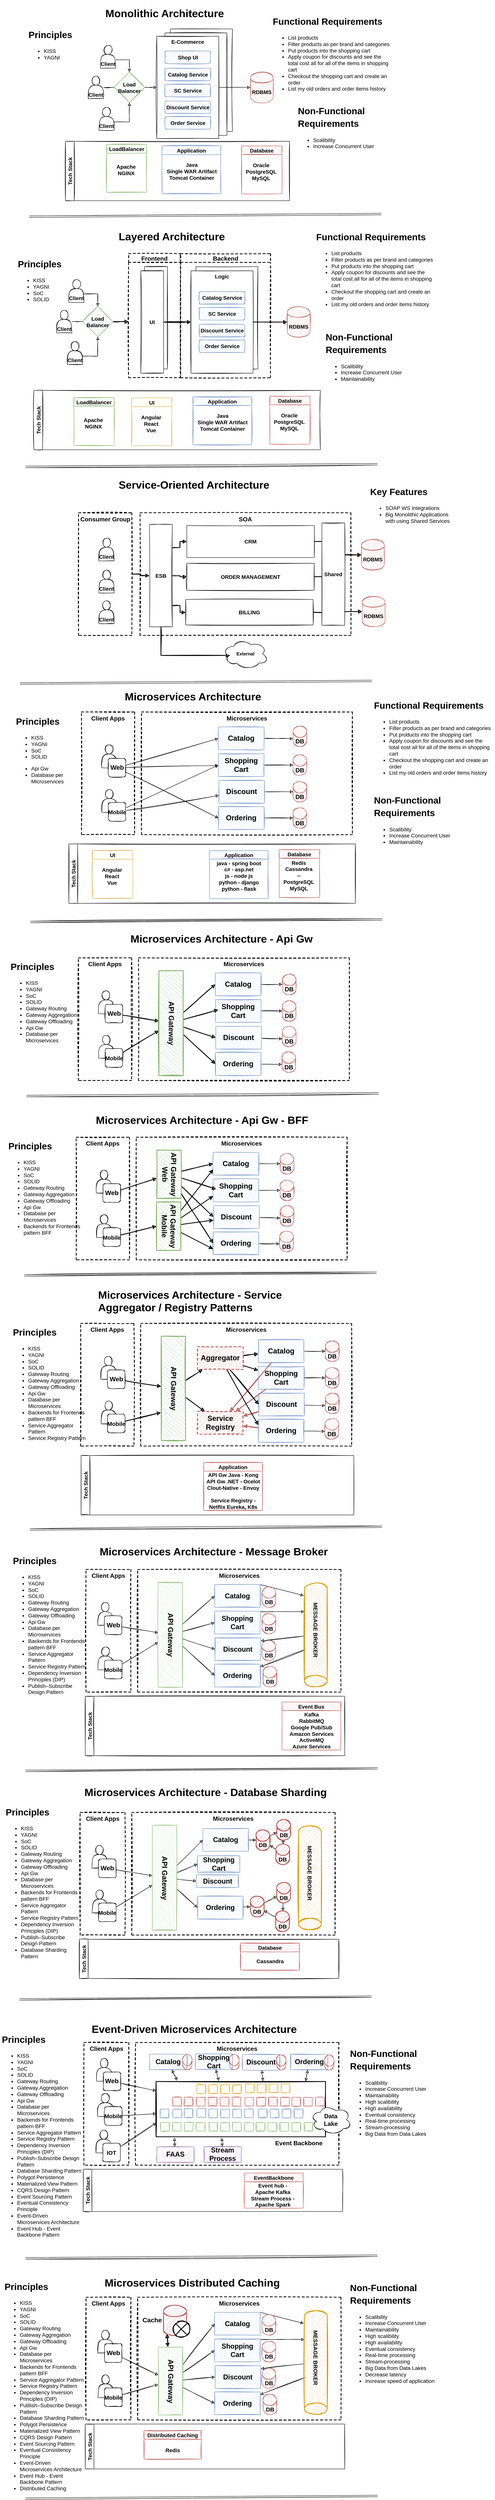 <mxfile version="14.6.13" type="device"><diagram id="O4We3TlcgWNvYi_soNku" name="Page-1"><mxGraphModel dx="1453" dy="493" grid="0" gridSize="10" guides="1" tooltips="1" connect="1" arrows="1" fold="1" page="0" pageScale="1" pageWidth="850" pageHeight="1100" math="0" shadow="0"><root><mxCell id="0"/><mxCell id="1" parent="0"/><mxCell id="-FQ-W4QQoTqUx8NA4boC-4" value="Microservices" style="rounded=0;whiteSpace=wrap;html=1;dashed=1;fontSize=16;strokeWidth=2;rotation=90;verticalAlign=top;horizontal=0;fontStyle=1;sketch=1;" parent="1" vertex="1"><mxGeometry x="290.5" y="5294" width="322" height="534.32" as="geometry"/></mxCell><mxCell id="E-X4Z-hSoNGJYYMUBVo8-50" value="E-Commerce" style="whiteSpace=wrap;html=1;fontSize=14;fontStyle=1;verticalAlign=top;sketch=1;" parent="1" vertex="1"><mxGeometry x="276" y="113" width="163" height="269" as="geometry"/></mxCell><mxCell id="E-X4Z-hSoNGJYYMUBVo8-32" value="E-Commerce" style="whiteSpace=wrap;html=1;fontSize=14;fontStyle=1;verticalAlign=top;sketch=1;" parent="1" vertex="1"><mxGeometry x="261.5" y="123.5" width="163" height="269" as="geometry"/></mxCell><mxCell id="E-X4Z-hSoNGJYYMUBVo8-35" style="edgeStyle=orthogonalEdgeStyle;rounded=0;orthogonalLoop=1;jettySize=auto;html=1;entryX=0.5;entryY=0;entryDx=0;entryDy=0;fontSize=14;exitX=0.985;exitY=0.628;exitDx=0;exitDy=0;exitPerimeter=0;sketch=1;" parent="1" source="E-X4Z-hSoNGJYYMUBVo8-1" target="E-X4Z-hSoNGJYYMUBVo8-33" edge="1"><mxGeometry relative="1" as="geometry"/></mxCell><mxCell id="E-X4Z-hSoNGJYYMUBVo8-1" value="Client" style="shape=actor;whiteSpace=wrap;html=1;fontSize=14;verticalAlign=bottom;fontStyle=1;sketch=1;" parent="1" vertex="1"><mxGeometry x="92" y="156" width="40" height="60" as="geometry"/></mxCell><mxCell id="E-X4Z-hSoNGJYYMUBVo8-12" value="" style="edgeStyle=orthogonalEdgeStyle;rounded=0;orthogonalLoop=1;jettySize=auto;html=1;fontSize=14;sketch=1;" parent="1" source="E-X4Z-hSoNGJYYMUBVo8-2" target="E-X4Z-hSoNGJYYMUBVo8-11" edge="1"><mxGeometry relative="1" as="geometry"/></mxCell><mxCell id="E-X4Z-hSoNGJYYMUBVo8-2" value="E-Commerce" style="whiteSpace=wrap;html=1;fontSize=14;fontStyle=1;verticalAlign=top;sketch=1;" parent="1" vertex="1"><mxGeometry x="240" y="132" width="163" height="269" as="geometry"/></mxCell><mxCell id="E-X4Z-hSoNGJYYMUBVo8-6" value="&lt;h1&gt;Monolithic Architecture&lt;/h1&gt;" style="text;html=1;strokeColor=none;fillColor=none;spacing=5;spacingTop=-20;whiteSpace=wrap;overflow=hidden;rounded=0;fontSize=14;sketch=1;" parent="1" vertex="1"><mxGeometry x="100" y="47" width="373" height="47" as="geometry"/></mxCell><mxCell id="E-X4Z-hSoNGJYYMUBVo8-7" value="&lt;h1&gt;&lt;font style=&quot;font-size: 24px&quot;&gt;Principles&lt;/font&gt;&lt;/h1&gt;&lt;p&gt;&lt;/p&gt;&lt;ul&gt;&lt;li&gt;KISS&lt;/li&gt;&lt;li&gt;YAGNI&lt;/li&gt;&lt;/ul&gt;&lt;p&gt;&lt;/p&gt;" style="text;html=1;strokeColor=none;fillColor=none;spacing=5;spacingTop=-20;whiteSpace=wrap;overflow=hidden;rounded=0;fontSize=14;fontStyle=0;sketch=1;" parent="1" vertex="1"><mxGeometry x="-102" y="102" width="162" height="99" as="geometry"/></mxCell><mxCell id="E-X4Z-hSoNGJYYMUBVo8-8" value="&lt;h1&gt;&lt;font style=&quot;font-size: 24px&quot;&gt;Functional Requirements&lt;/font&gt;&lt;/h1&gt;&lt;ul&gt;&lt;li&gt;&lt;span&gt;List products&lt;/span&gt;&lt;br&gt;&lt;/li&gt;&lt;li&gt;Filter products as per brand and categories&lt;/li&gt;&lt;li&gt;Put products into the shopping cart&lt;/li&gt;&lt;li&gt;Apply coupon for discounts and see the total cost all for all of the items in shopping cart&lt;/li&gt;&lt;li&gt;Checkout the shopping cart and create an order&lt;/li&gt;&lt;li&gt;List my old orders and order items history&lt;/li&gt;&lt;/ul&gt;&lt;p&gt;&lt;/p&gt;" style="text;html=1;strokeColor=none;fillColor=none;spacing=5;spacingTop=-20;whiteSpace=wrap;overflow=hidden;rounded=0;fontSize=14;sketch=1;" parent="1" vertex="1"><mxGeometry x="540" y="67" width="322" height="216" as="geometry"/></mxCell><mxCell id="E-X4Z-hSoNGJYYMUBVo8-11" value="RDBMS" style="shape=cylinder;whiteSpace=wrap;html=1;boundedLbl=1;backgroundOutline=1;fontSize=14;fontStyle=1;fillColor=#f8cecc;strokeColor=#b85450;sketch=1;" parent="1" vertex="1"><mxGeometry x="486" y="226.5" width="60" height="80" as="geometry"/></mxCell><mxCell id="E-X4Z-hSoNGJYYMUBVo8-13" value="Shop UI" style="rounded=1;whiteSpace=wrap;html=1;fontSize=14;fontStyle=1;fillColor=#dae8fc;strokeColor=#6c8ebf;sketch=1;" parent="1" vertex="1"><mxGeometry x="261.5" y="171" width="120" height="33" as="geometry"/></mxCell><mxCell id="E-X4Z-hSoNGJYYMUBVo8-14" value="Catalog Service" style="rounded=1;whiteSpace=wrap;html=1;fontSize=14;fontStyle=1;fillColor=#dae8fc;strokeColor=#6c8ebf;sketch=1;" parent="1" vertex="1"><mxGeometry x="261.5" y="216" width="120" height="33" as="geometry"/></mxCell><mxCell id="E-X4Z-hSoNGJYYMUBVo8-15" value="SC Service" style="rounded=1;whiteSpace=wrap;html=1;fontSize=14;fontStyle=1;fillColor=#dae8fc;strokeColor=#6c8ebf;sketch=1;" parent="1" vertex="1"><mxGeometry x="261.5" y="258" width="120" height="33" as="geometry"/></mxCell><mxCell id="E-X4Z-hSoNGJYYMUBVo8-16" value="Discount Service" style="rounded=1;whiteSpace=wrap;html=1;fontSize=14;fontStyle=1;fillColor=#dae8fc;strokeColor=#6c8ebf;sketch=1;" parent="1" vertex="1"><mxGeometry x="261.5" y="302" width="120" height="33" as="geometry"/></mxCell><mxCell id="E-X4Z-hSoNGJYYMUBVo8-17" value="Order Service" style="rounded=1;whiteSpace=wrap;html=1;fontSize=14;fontStyle=1;fillColor=#dae8fc;strokeColor=#6c8ebf;sketch=1;" parent="1" vertex="1"><mxGeometry x="261.5" y="343" width="120" height="33" as="geometry"/></mxCell><mxCell id="E-X4Z-hSoNGJYYMUBVo8-18" value="&lt;h1&gt;&lt;font style=&quot;font-size: 24px&quot;&gt;Non-Functional Requirements&lt;/font&gt;&lt;/h1&gt;&lt;ul&gt;&lt;li&gt;Scalibility&lt;/li&gt;&lt;li&gt;Increase Concurrent User&amp;nbsp;&lt;/li&gt;&lt;/ul&gt;&lt;p&gt;&lt;/p&gt;" style="text;html=1;strokeColor=none;fillColor=none;spacing=5;spacingTop=-20;whiteSpace=wrap;overflow=hidden;rounded=0;fontSize=14;sketch=1;" parent="1" vertex="1"><mxGeometry x="606" y="302" width="241" height="148" as="geometry"/></mxCell><mxCell id="E-X4Z-hSoNGJYYMUBVo8-29" style="edgeStyle=orthogonalEdgeStyle;rounded=0;orthogonalLoop=1;jettySize=auto;html=1;entryX=0;entryY=0.5;entryDx=0;entryDy=0;fontSize=14;startArrow=none;sketch=1;" parent="1" source="E-X4Z-hSoNGJYYMUBVo8-33" target="E-X4Z-hSoNGJYYMUBVo8-2" edge="1"><mxGeometry relative="1" as="geometry"/></mxCell><mxCell id="E-X4Z-hSoNGJYYMUBVo8-27" value="Client" style="shape=actor;whiteSpace=wrap;html=1;fontSize=14;verticalAlign=bottom;fontStyle=1;sketch=1;" parent="1" vertex="1"><mxGeometry x="60" y="236.5" width="40" height="60" as="geometry"/></mxCell><mxCell id="E-X4Z-hSoNGJYYMUBVo8-36" style="edgeStyle=orthogonalEdgeStyle;rounded=0;orthogonalLoop=1;jettySize=auto;html=1;entryX=0.5;entryY=1;entryDx=0;entryDy=0;fontSize=14;exitX=0.999;exitY=0.636;exitDx=0;exitDy=0;exitPerimeter=0;sketch=1;" parent="1" source="E-X4Z-hSoNGJYYMUBVo8-28" target="E-X4Z-hSoNGJYYMUBVo8-33" edge="1"><mxGeometry relative="1" as="geometry"/></mxCell><mxCell id="E-X4Z-hSoNGJYYMUBVo8-28" value="Client" style="shape=actor;whiteSpace=wrap;html=1;fontSize=14;verticalAlign=bottom;fontStyle=1;sketch=1;" parent="1" vertex="1"><mxGeometry x="88" y="319" width="40" height="60" as="geometry"/></mxCell><mxCell id="E-X4Z-hSoNGJYYMUBVo8-33" value="Load&lt;br&gt;Balancer" style="rhombus;whiteSpace=wrap;html=1;fontSize=14;fontStyle=1;fillColor=#d5e8d4;strokeColor=#82b366;sketch=1;" parent="1" vertex="1"><mxGeometry x="128" y="226.5" width="80" height="80" as="geometry"/></mxCell><mxCell id="E-X4Z-hSoNGJYYMUBVo8-34" value="" style="edgeStyle=orthogonalEdgeStyle;rounded=0;orthogonalLoop=1;jettySize=auto;html=1;entryX=0;entryY=0.5;entryDx=0;entryDy=0;fontSize=14;endArrow=none;sketch=1;" parent="1" source="E-X4Z-hSoNGJYYMUBVo8-27" target="E-X4Z-hSoNGJYYMUBVo8-33" edge="1"><mxGeometry relative="1" as="geometry"><mxPoint x="122" y="266.5" as="sourcePoint"/><mxPoint x="240" y="266.5" as="targetPoint"/></mxGeometry></mxCell><mxCell id="E-X4Z-hSoNGJYYMUBVo8-40" value="LoadBalancer" style="swimlane;fontSize=14;fillColor=#d5e8d4;strokeColor=#82b366;sketch=1;" parent="1" vertex="1"><mxGeometry x="108" y="416" width="106" height="126" as="geometry"><mxRectangle x="108" y="416" width="120" height="23" as="alternateBounds"/></mxGeometry></mxCell><mxCell id="E-X4Z-hSoNGJYYMUBVo8-42" value="Apache&lt;br&gt;NGINX" style="text;html=1;align=center;verticalAlign=middle;resizable=0;points=[];autosize=1;strokeColor=none;fontSize=14;fontStyle=1;sketch=1;" parent="E-X4Z-hSoNGJYYMUBVo8-40" vertex="1"><mxGeometry x="20" y="48" width="61" height="38" as="geometry"/></mxCell><mxCell id="E-X4Z-hSoNGJYYMUBVo8-43" value="Application" style="swimlane;fontSize=14;fillColor=#dae8fc;strokeColor=#6c8ebf;sketch=1;" parent="1" vertex="1"><mxGeometry x="254" y="420" width="154.5" height="126" as="geometry"><mxRectangle x="108" y="416" width="120" height="23" as="alternateBounds"/></mxGeometry></mxCell><mxCell id="E-X4Z-hSoNGJYYMUBVo8-47" value="&lt;span style=&quot;font-weight: 700&quot;&gt;Java&lt;br&gt;Single WAR&amp;nbsp;&lt;/span&gt;&lt;span style=&quot;font-weight: 700&quot;&gt;Artifact&lt;/span&gt;&lt;br style=&quot;font-weight: 700&quot;&gt;&lt;span style=&quot;font-weight: 700&quot;&gt;Tomcat&amp;nbsp;&lt;/span&gt;&lt;span style=&quot;font-weight: 700&quot;&gt;Container&lt;/span&gt;" style="text;html=1;strokeColor=none;fillColor=none;align=center;verticalAlign=middle;whiteSpace=wrap;rounded=0;fontSize=14;sketch=1;" parent="E-X4Z-hSoNGJYYMUBVo8-43" vertex="1"><mxGeometry x="7.5" y="17.5" width="139.5" height="99" as="geometry"/></mxCell><mxCell id="E-X4Z-hSoNGJYYMUBVo8-45" value="Database" style="swimlane;fontSize=14;fillColor=#f8cecc;strokeColor=#b85450;sketch=1;" parent="1" vertex="1"><mxGeometry x="463" y="420" width="106" height="126" as="geometry"><mxRectangle x="108" y="416" width="120" height="23" as="alternateBounds"/></mxGeometry></mxCell><mxCell id="E-X4Z-hSoNGJYYMUBVo8-46" value="Oracle&lt;br&gt;PostgreSQL&lt;br&gt;MySQL" style="text;html=1;align=center;verticalAlign=middle;resizable=0;points=[];autosize=1;strokeColor=none;fontSize=14;fontStyle=1;sketch=1;" parent="E-X4Z-hSoNGJYYMUBVo8-45" vertex="1"><mxGeometry x="5" y="40" width="91" height="55" as="geometry"/></mxCell><mxCell id="E-X4Z-hSoNGJYYMUBVo8-48" value="Tech Stack" style="swimlane;horizontal=0;fontSize=14;sketch=1;" parent="1" vertex="1"><mxGeometry y="408" width="589" height="156" as="geometry"/></mxCell><mxCell id="ykc_cfaCd4pLt-KrJja8-2" value="" style="shape=link;html=1;sketch=1;" parent="1" edge="1"><mxGeometry width="100" relative="1" as="geometry"><mxPoint x="-95" y="606" as="sourcePoint"/><mxPoint x="830" y="599" as="targetPoint"/></mxGeometry></mxCell><mxCell id="ykc_cfaCd4pLt-KrJja8-3" value="&lt;h1&gt;Layered Architecture&lt;/h1&gt;" style="text;html=1;strokeColor=none;fillColor=none;spacing=5;spacingTop=-20;whiteSpace=wrap;overflow=hidden;rounded=0;fontSize=14;sketch=1;" parent="1" vertex="1"><mxGeometry x="135" y="633" width="373" height="47" as="geometry"/></mxCell><mxCell id="ykc_cfaCd4pLt-KrJja8-4" value="&lt;h1&gt;&lt;font style=&quot;font-size: 24px&quot;&gt;Principles&lt;/font&gt;&lt;/h1&gt;&lt;p&gt;&lt;/p&gt;&lt;ul&gt;&lt;li&gt;KISS&lt;/li&gt;&lt;li&gt;YAGNI&lt;/li&gt;&lt;li&gt;SoC&lt;/li&gt;&lt;li&gt;SOLID&lt;/li&gt;&lt;/ul&gt;&lt;p&gt;&lt;/p&gt;" style="text;html=1;strokeColor=none;fillColor=none;spacing=5;spacingTop=-20;whiteSpace=wrap;overflow=hidden;rounded=0;fontSize=14;fontStyle=0;sketch=1;" parent="1" vertex="1"><mxGeometry x="-130" y="703.5" width="162" height="148" as="geometry"/></mxCell><mxCell id="ykc_cfaCd4pLt-KrJja8-5" value="&lt;h1&gt;&lt;font style=&quot;font-size: 24px&quot;&gt;Functional Requirements&lt;/font&gt;&lt;/h1&gt;&lt;ul&gt;&lt;li&gt;&lt;span&gt;List products&lt;/span&gt;&lt;br&gt;&lt;/li&gt;&lt;li&gt;Filter products as per brand and categories&lt;/li&gt;&lt;li&gt;Put products into the shopping cart&lt;/li&gt;&lt;li&gt;Apply coupon for discounts and see the total cost all for all of the items in shopping cart&lt;/li&gt;&lt;li&gt;Checkout the shopping cart and create an order&lt;/li&gt;&lt;li&gt;List my old orders and order items history&lt;/li&gt;&lt;/ul&gt;&lt;p&gt;&lt;/p&gt;" style="text;html=1;strokeColor=none;fillColor=none;spacing=5;spacingTop=-20;whiteSpace=wrap;overflow=hidden;rounded=0;fontSize=14;sketch=1;" parent="1" vertex="1"><mxGeometry x="654" y="633" width="322" height="216" as="geometry"/></mxCell><mxCell id="ykc_cfaCd4pLt-KrJja8-6" value="&lt;h1&gt;&lt;font style=&quot;font-size: 24px&quot;&gt;Non-Functional Requirements&lt;/font&gt;&lt;/h1&gt;&lt;ul&gt;&lt;li&gt;Scalibility&lt;/li&gt;&lt;li&gt;Increase Concurrent User&amp;nbsp;&lt;/li&gt;&lt;li&gt;Maintainability&lt;/li&gt;&lt;/ul&gt;&lt;p&gt;&lt;/p&gt;" style="text;html=1;strokeColor=none;fillColor=none;spacing=5;spacingTop=-20;whiteSpace=wrap;overflow=hidden;rounded=0;fontSize=14;sketch=1;" parent="1" vertex="1"><mxGeometry x="679" y="896" width="241" height="148" as="geometry"/></mxCell><mxCell id="ykc_cfaCd4pLt-KrJja8-7" style="edgeStyle=orthogonalEdgeStyle;rounded=0;orthogonalLoop=1;jettySize=auto;html=1;entryX=0.5;entryY=0;entryDx=0;entryDy=0;fontSize=14;exitX=0.985;exitY=0.628;exitDx=0;exitDy=0;exitPerimeter=0;sketch=1;" parent="1" source="ykc_cfaCd4pLt-KrJja8-8" target="ykc_cfaCd4pLt-KrJja8-12" edge="1"><mxGeometry relative="1" as="geometry"/></mxCell><mxCell id="ykc_cfaCd4pLt-KrJja8-8" value="Client" style="shape=actor;whiteSpace=wrap;html=1;fontSize=14;verticalAlign=bottom;fontStyle=1;sketch=1;" parent="1" vertex="1"><mxGeometry x="9" y="771" width="40" height="60" as="geometry"/></mxCell><mxCell id="ykc_cfaCd4pLt-KrJja8-9" value="Client" style="shape=actor;whiteSpace=wrap;html=1;fontSize=14;verticalAlign=bottom;fontStyle=1;sketch=1;" parent="1" vertex="1"><mxGeometry x="-23" y="851.5" width="40" height="60" as="geometry"/></mxCell><mxCell id="ykc_cfaCd4pLt-KrJja8-10" style="edgeStyle=orthogonalEdgeStyle;rounded=0;orthogonalLoop=1;jettySize=auto;html=1;entryX=0.5;entryY=1;entryDx=0;entryDy=0;fontSize=14;exitX=0.999;exitY=0.636;exitDx=0;exitDy=0;exitPerimeter=0;sketch=1;" parent="1" source="ykc_cfaCd4pLt-KrJja8-11" target="ykc_cfaCd4pLt-KrJja8-12" edge="1"><mxGeometry relative="1" as="geometry"/></mxCell><mxCell id="ykc_cfaCd4pLt-KrJja8-11" value="Client" style="shape=actor;whiteSpace=wrap;html=1;fontSize=14;verticalAlign=bottom;fontStyle=1;sketch=1;" parent="1" vertex="1"><mxGeometry x="5" y="934" width="40" height="60" as="geometry"/></mxCell><mxCell id="ykc_cfaCd4pLt-KrJja8-31" style="edgeStyle=orthogonalEdgeStyle;rounded=0;orthogonalLoop=1;jettySize=auto;html=1;fontSize=16;strokeWidth=2;sketch=1;" parent="1" source="ykc_cfaCd4pLt-KrJja8-12" edge="1"><mxGeometry relative="1" as="geometry"><mxPoint x="166" y="881.5" as="targetPoint"/></mxGeometry></mxCell><mxCell id="ykc_cfaCd4pLt-KrJja8-12" value="Load&lt;br&gt;Balancer" style="rhombus;whiteSpace=wrap;html=1;fontSize=14;fontStyle=1;fillColor=#d5e8d4;strokeColor=#82b366;sketch=1;" parent="1" vertex="1"><mxGeometry x="45" y="841.5" width="80" height="80" as="geometry"/></mxCell><mxCell id="ykc_cfaCd4pLt-KrJja8-13" value="" style="edgeStyle=orthogonalEdgeStyle;rounded=0;orthogonalLoop=1;jettySize=auto;html=1;entryX=0;entryY=0.5;entryDx=0;entryDy=0;fontSize=14;endArrow=none;sketch=1;" parent="1" source="ykc_cfaCd4pLt-KrJja8-9" target="ykc_cfaCd4pLt-KrJja8-12" edge="1"><mxGeometry relative="1" as="geometry"><mxPoint x="42" y="852.5" as="sourcePoint"/><mxPoint x="160" y="852.5" as="targetPoint"/></mxGeometry></mxCell><mxCell id="ykc_cfaCd4pLt-KrJja8-20" value="Frontend" style="swimlane;dashed=1;strokeWidth=2;fontSize=16;sketch=1;" parent="1" vertex="1"><mxGeometry x="166" y="703" width="136" height="326" as="geometry"/></mxCell><mxCell id="ykc_cfaCd4pLt-KrJja8-33" value="UI" style="whiteSpace=wrap;html=1;fontSize=14;fontStyle=1;verticalAlign=middle;sketch=1;" parent="ykc_cfaCd4pLt-KrJja8-20" vertex="1"><mxGeometry x="42" y="34" width="60" height="269" as="geometry"/></mxCell><mxCell id="ykc_cfaCd4pLt-KrJja8-18" value="UI" style="whiteSpace=wrap;html=1;fontSize=14;fontStyle=1;verticalAlign=middle;sketch=1;" parent="ykc_cfaCd4pLt-KrJja8-20" vertex="1"><mxGeometry x="32" y="45" width="60" height="269" as="geometry"/></mxCell><mxCell id="ykc_cfaCd4pLt-KrJja8-21" value="Backend" style="swimlane;dashed=1;fontSize=16;strokeWidth=2;sketch=1;" parent="1" vertex="1"><mxGeometry x="303" y="703" width="236" height="326" as="geometry"><mxRectangle x="269" y="703" width="94" height="23" as="alternateBounds"/></mxGeometry></mxCell><mxCell id="ykc_cfaCd4pLt-KrJja8-32" value="E-Commerce" style="whiteSpace=wrap;html=1;fontSize=14;fontStyle=1;verticalAlign=top;sketch=1;" parent="ykc_cfaCd4pLt-KrJja8-21" vertex="1"><mxGeometry x="40" y="34" width="163" height="269" as="geometry"/></mxCell><mxCell id="ykc_cfaCd4pLt-KrJja8-25" value="Logic" style="whiteSpace=wrap;html=1;fontSize=14;fontStyle=1;verticalAlign=top;sketch=1;" parent="ykc_cfaCd4pLt-KrJja8-21" vertex="1"><mxGeometry x="27" y="45" width="163" height="269" as="geometry"/></mxCell><mxCell id="ykc_cfaCd4pLt-KrJja8-27" value="Catalog Service" style="rounded=1;whiteSpace=wrap;html=1;fontSize=14;fontStyle=1;fillColor=#dae8fc;strokeColor=#6c8ebf;sketch=1;" parent="ykc_cfaCd4pLt-KrJja8-21" vertex="1"><mxGeometry x="48.5" y="99.5" width="120" height="33" as="geometry"/></mxCell><mxCell id="ykc_cfaCd4pLt-KrJja8-28" value="SC Service" style="rounded=1;whiteSpace=wrap;html=1;fontSize=14;fontStyle=1;fillColor=#dae8fc;strokeColor=#6c8ebf;sketch=1;" parent="ykc_cfaCd4pLt-KrJja8-21" vertex="1"><mxGeometry x="48.5" y="141.5" width="120" height="33" as="geometry"/></mxCell><mxCell id="ykc_cfaCd4pLt-KrJja8-29" value="Discount Service" style="rounded=1;whiteSpace=wrap;html=1;fontSize=14;fontStyle=1;fillColor=#dae8fc;strokeColor=#6c8ebf;sketch=1;" parent="ykc_cfaCd4pLt-KrJja8-21" vertex="1"><mxGeometry x="48.5" y="185.5" width="120" height="33" as="geometry"/></mxCell><mxCell id="ykc_cfaCd4pLt-KrJja8-30" value="Order Service" style="rounded=1;whiteSpace=wrap;html=1;fontSize=14;fontStyle=1;fillColor=#dae8fc;strokeColor=#6c8ebf;sketch=1;" parent="ykc_cfaCd4pLt-KrJja8-21" vertex="1"><mxGeometry x="48.5" y="226.5" width="120" height="33" as="geometry"/></mxCell><mxCell id="ykc_cfaCd4pLt-KrJja8-34" value="RDBMS" style="shape=cylinder;whiteSpace=wrap;html=1;boundedLbl=1;backgroundOutline=1;fontSize=14;fontStyle=1;fillColor=#f8cecc;strokeColor=#b85450;sketch=1;" parent="1" vertex="1"><mxGeometry x="583" y="842.5" width="60" height="80" as="geometry"/></mxCell><mxCell id="ykc_cfaCd4pLt-KrJja8-35" style="edgeStyle=orthogonalEdgeStyle;rounded=0;orthogonalLoop=1;jettySize=auto;html=1;fontSize=16;fontStyle=1;strokeWidth=2;sketch=1;" parent="1" source="ykc_cfaCd4pLt-KrJja8-18" target="ykc_cfaCd4pLt-KrJja8-25" edge="1"><mxGeometry relative="1" as="geometry"/></mxCell><mxCell id="ykc_cfaCd4pLt-KrJja8-36" style="edgeStyle=orthogonalEdgeStyle;rounded=0;orthogonalLoop=1;jettySize=auto;html=1;fontSize=16;fontStyle=1;strokeWidth=2;sketch=1;" parent="1" source="ykc_cfaCd4pLt-KrJja8-25" target="ykc_cfaCd4pLt-KrJja8-34" edge="1"><mxGeometry relative="1" as="geometry"/></mxCell><mxCell id="ykc_cfaCd4pLt-KrJja8-38" value="LoadBalancer" style="swimlane;fontSize=14;fillColor=#d5e8d4;strokeColor=#82b366;sketch=1;" parent="1" vertex="1"><mxGeometry x="22" y="1081" width="106" height="126" as="geometry"><mxRectangle x="108" y="416" width="120" height="23" as="alternateBounds"/></mxGeometry></mxCell><mxCell id="ykc_cfaCd4pLt-KrJja8-39" value="Apache&lt;br&gt;NGINX" style="text;html=1;align=center;verticalAlign=middle;resizable=0;points=[];autosize=1;strokeColor=none;fontSize=14;fontStyle=1;sketch=1;" parent="ykc_cfaCd4pLt-KrJja8-38" vertex="1"><mxGeometry x="20" y="48" width="61" height="38" as="geometry"/></mxCell><mxCell id="ykc_cfaCd4pLt-KrJja8-44" value="Tech Stack" style="swimlane;horizontal=0;fontSize=14;sketch=1;" parent="1" vertex="1"><mxGeometry x="-83" y="1062" width="753" height="156" as="geometry"/></mxCell><mxCell id="ykc_cfaCd4pLt-KrJja8-42" value="Database" style="swimlane;fontSize=14;fillColor=#f8cecc;strokeColor=#b85450;sketch=1;" parent="ykc_cfaCd4pLt-KrJja8-44" vertex="1"><mxGeometry x="620" y="15" width="106" height="126" as="geometry"><mxRectangle x="108" y="416" width="120" height="23" as="alternateBounds"/></mxGeometry></mxCell><mxCell id="ykc_cfaCd4pLt-KrJja8-43" value="Oracle&lt;br&gt;PostgreSQL&lt;br&gt;MySQL" style="text;html=1;align=center;verticalAlign=middle;resizable=0;points=[];autosize=1;strokeColor=none;fontSize=14;fontStyle=1;sketch=1;" parent="ykc_cfaCd4pLt-KrJja8-42" vertex="1"><mxGeometry x="5" y="40" width="91" height="55" as="geometry"/></mxCell><mxCell id="ykc_cfaCd4pLt-KrJja8-40" value="Application" style="swimlane;fontSize=14;fillColor=#dae8fc;strokeColor=#6c8ebf;sketch=1;" parent="ykc_cfaCd4pLt-KrJja8-44" vertex="1"><mxGeometry x="418" y="17" width="154.5" height="126" as="geometry"><mxRectangle x="108" y="416" width="120" height="23" as="alternateBounds"/></mxGeometry></mxCell><mxCell id="ykc_cfaCd4pLt-KrJja8-41" value="&lt;span style=&quot;font-weight: 700&quot;&gt;Java&lt;br&gt;Single WAR&amp;nbsp;&lt;/span&gt;&lt;span style=&quot;font-weight: 700&quot;&gt;Artifact&lt;/span&gt;&lt;br style=&quot;font-weight: 700&quot;&gt;&lt;span style=&quot;font-weight: 700&quot;&gt;Tomcat&amp;nbsp;&lt;/span&gt;&lt;span style=&quot;font-weight: 700&quot;&gt;Container&lt;/span&gt;" style="text;html=1;strokeColor=none;fillColor=none;align=center;verticalAlign=middle;whiteSpace=wrap;rounded=0;fontSize=14;sketch=1;" parent="ykc_cfaCd4pLt-KrJja8-40" vertex="1"><mxGeometry x="7.5" y="17.5" width="139.5" height="99" as="geometry"/></mxCell><mxCell id="ykc_cfaCd4pLt-KrJja8-45" value="UI" style="swimlane;fontSize=14;fillColor=#fff2cc;strokeColor=#d6b656;sketch=1;" parent="ykc_cfaCd4pLt-KrJja8-44" vertex="1"><mxGeometry x="257" y="20" width="106" height="126" as="geometry"><mxRectangle x="108" y="416" width="120" height="23" as="alternateBounds"/></mxGeometry></mxCell><mxCell id="ykc_cfaCd4pLt-KrJja8-46" value="&lt;div&gt;Angular&lt;/div&gt;&lt;div&gt;&lt;span&gt;&#9;&#9;&#9;&lt;/span&gt;React&lt;/div&gt;&lt;div&gt;&lt;span&gt;&#9;&#9;&#9;&lt;/span&gt;Vue&lt;/div&gt;" style="text;html=1;align=center;verticalAlign=middle;resizable=0;points=[];autosize=1;strokeColor=none;fontSize=14;fontStyle=1;sketch=1;" parent="ykc_cfaCd4pLt-KrJja8-45" vertex="1"><mxGeometry x="19" y="40" width="63" height="55" as="geometry"/></mxCell><mxCell id="ykc_cfaCd4pLt-KrJja8-50" value="" style="shape=link;html=1;sketch=1;" parent="1" edge="1"><mxGeometry width="100" relative="1" as="geometry"><mxPoint x="-105" y="1263" as="sourcePoint"/><mxPoint x="820" y="1256" as="targetPoint"/></mxGeometry></mxCell><mxCell id="ykc_cfaCd4pLt-KrJja8-51" value="&lt;h1&gt;Service-Oriented Architecture&amp;nbsp;&lt;/h1&gt;" style="text;html=1;strokeColor=none;fillColor=none;spacing=5;spacingTop=-20;whiteSpace=wrap;overflow=hidden;rounded=0;fontSize=14;sketch=1;" parent="1" vertex="1"><mxGeometry x="135" y="1285" width="414" height="47" as="geometry"/></mxCell><mxCell id="ykc_cfaCd4pLt-KrJja8-52" value="Consumer Group" style="rounded=0;whiteSpace=wrap;html=1;dashed=1;fontSize=16;strokeWidth=2;rotation=90;verticalAlign=top;horizontal=0;fontStyle=1;sketch=1;" parent="1" vertex="1"><mxGeometry x="-56.5" y="1474.5" width="322" height="140" as="geometry"/></mxCell><mxCell id="ykc_cfaCd4pLt-KrJja8-54" value="Client" style="shape=actor;whiteSpace=wrap;html=1;fontSize=14;verticalAlign=bottom;fontStyle=1;sketch=1;" parent="1" vertex="1"><mxGeometry x="88" y="1450" width="40" height="60" as="geometry"/></mxCell><mxCell id="ykc_cfaCd4pLt-KrJja8-56" value="Client" style="shape=actor;whiteSpace=wrap;html=1;fontSize=14;verticalAlign=bottom;fontStyle=1;sketch=1;" parent="1" vertex="1"><mxGeometry x="88" y="1534" width="40" height="60" as="geometry"/></mxCell><mxCell id="7aidEkcZISnVie6R4w2Q-1" value="Client" style="shape=actor;whiteSpace=wrap;html=1;fontSize=14;verticalAlign=bottom;fontStyle=1;sketch=1;" parent="1" vertex="1"><mxGeometry x="88" y="1614.5" width="40" height="60" as="geometry"/></mxCell><mxCell id="7aidEkcZISnVie6R4w2Q-2" value="SOA" style="rounded=0;whiteSpace=wrap;html=1;dashed=1;fontSize=16;strokeWidth=2;rotation=90;verticalAlign=top;horizontal=0;fontStyle=1;sketch=1;" parent="1" vertex="1"><mxGeometry x="312.17" y="1267.35" width="322" height="554.32" as="geometry"/></mxCell><mxCell id="7aidEkcZISnVie6R4w2Q-11" style="edgeStyle=orthogonalEdgeStyle;rounded=0;orthogonalLoop=1;jettySize=auto;html=1;strokeWidth=2;sketch=1;" parent="1" source="7aidEkcZISnVie6R4w2Q-3" target="7aidEkcZISnVie6R4w2Q-5" edge="1"><mxGeometry relative="1" as="geometry"/></mxCell><mxCell id="7aidEkcZISnVie6R4w2Q-12" style="edgeStyle=orthogonalEdgeStyle;rounded=0;orthogonalLoop=1;jettySize=auto;html=1;fontStyle=0;fontSize=12;strokeWidth=2;sketch=1;" parent="1" source="7aidEkcZISnVie6R4w2Q-3" target="7aidEkcZISnVie6R4w2Q-4" edge="1"><mxGeometry relative="1" as="geometry"><Array as="points"><mxPoint x="301" y="1475"/><mxPoint x="301" y="1459"/></Array></mxGeometry></mxCell><mxCell id="7aidEkcZISnVie6R4w2Q-13" style="edgeStyle=orthogonalEdgeStyle;rounded=0;orthogonalLoop=1;jettySize=auto;html=1;strokeWidth=2;sketch=1;" parent="1" source="7aidEkcZISnVie6R4w2Q-3" target="7aidEkcZISnVie6R4w2Q-6" edge="1"><mxGeometry relative="1" as="geometry"><Array as="points"><mxPoint x="301" y="1627"/><mxPoint x="301" y="1645"/></Array></mxGeometry></mxCell><mxCell id="7aidEkcZISnVie6R4w2Q-22" style="edgeStyle=orthogonalEdgeStyle;rounded=0;orthogonalLoop=1;jettySize=auto;html=1;entryX=0.16;entryY=0.55;entryDx=0;entryDy=0;entryPerimeter=0;fontSize=12;strokeWidth=2;sketch=1;" parent="1" source="7aidEkcZISnVie6R4w2Q-3" target="7aidEkcZISnVie6R4w2Q-20" edge="1"><mxGeometry relative="1" as="geometry"><Array as="points"><mxPoint x="251" y="1758"/></Array></mxGeometry></mxCell><mxCell id="7aidEkcZISnVie6R4w2Q-3" value="ESB" style="whiteSpace=wrap;html=1;fontSize=14;fontStyle=1;verticalAlign=middle;sketch=1;" parent="1" vertex="1"><mxGeometry x="221" y="1414" width="60" height="269" as="geometry"/></mxCell><mxCell id="7aidEkcZISnVie6R4w2Q-25" style="edgeStyle=orthogonalEdgeStyle;rounded=0;orthogonalLoop=1;jettySize=auto;html=1;fontSize=12;strokeWidth=2;sketch=1;" parent="1" source="7aidEkcZISnVie6R4w2Q-4" target="7aidEkcZISnVie6R4w2Q-8" edge="1"><mxGeometry relative="1" as="geometry"/></mxCell><mxCell id="7aidEkcZISnVie6R4w2Q-4" value="CRM" style="whiteSpace=wrap;html=1;fontSize=14;fontStyle=1;verticalAlign=middle;sketch=1;" parent="1" vertex="1"><mxGeometry x="319" y="1417" width="335" height="84" as="geometry"/></mxCell><mxCell id="7aidEkcZISnVie6R4w2Q-16" style="edgeStyle=orthogonalEdgeStyle;rounded=0;orthogonalLoop=1;jettySize=auto;html=1;fontSize=12;strokeWidth=2;sketch=1;" parent="1" source="7aidEkcZISnVie6R4w2Q-5" target="7aidEkcZISnVie6R4w2Q-8" edge="1"><mxGeometry relative="1" as="geometry"/></mxCell><mxCell id="7aidEkcZISnVie6R4w2Q-5" value="ORDER MANAGEMENT" style="whiteSpace=wrap;html=1;fontSize=14;fontStyle=1;verticalAlign=middle;sketch=1;" parent="1" vertex="1"><mxGeometry x="319" y="1516" width="335" height="71" as="geometry"/></mxCell><mxCell id="7aidEkcZISnVie6R4w2Q-17" style="edgeStyle=orthogonalEdgeStyle;rounded=0;orthogonalLoop=1;jettySize=auto;html=1;fontSize=12;strokeWidth=2;sketch=1;" parent="1" source="7aidEkcZISnVie6R4w2Q-6" target="7aidEkcZISnVie6R4w2Q-9" edge="1"><mxGeometry relative="1" as="geometry"/></mxCell><mxCell id="7aidEkcZISnVie6R4w2Q-6" value="&lt;span&gt;BILLING&lt;/span&gt;" style="whiteSpace=wrap;html=1;fontSize=14;fontStyle=1;verticalAlign=middle;sketch=1;" parent="1" vertex="1"><mxGeometry x="316" y="1611" width="335" height="67" as="geometry"/></mxCell><mxCell id="7aidEkcZISnVie6R4w2Q-8" value="RDBMS" style="shape=cylinder;whiteSpace=wrap;html=1;boundedLbl=1;backgroundOutline=1;fontSize=14;fontStyle=1;fillColor=#f8cecc;strokeColor=#b85450;sketch=1;" parent="1" vertex="1"><mxGeometry x="778" y="1454" width="60" height="80" as="geometry"/></mxCell><mxCell id="7aidEkcZISnVie6R4w2Q-9" value="RDBMS" style="shape=cylinder;whiteSpace=wrap;html=1;boundedLbl=1;backgroundOutline=1;fontSize=14;fontStyle=1;fillColor=#f8cecc;strokeColor=#b85450;sketch=1;" parent="1" vertex="1"><mxGeometry x="780" y="1603" width="60" height="80" as="geometry"/></mxCell><mxCell id="7aidEkcZISnVie6R4w2Q-14" style="edgeStyle=orthogonalEdgeStyle;rounded=0;orthogonalLoop=1;jettySize=auto;html=1;entryX=0;entryY=0.5;entryDx=0;entryDy=0;fontSize=12;strokeWidth=2;sketch=1;" parent="1" source="ykc_cfaCd4pLt-KrJja8-52" target="7aidEkcZISnVie6R4w2Q-3" edge="1"><mxGeometry relative="1" as="geometry"/></mxCell><mxCell id="7aidEkcZISnVie6R4w2Q-19" value="&lt;h1&gt;&lt;span style=&quot;font-size: 24px&quot;&gt;Key Features&lt;/span&gt;&lt;/h1&gt;&lt;ul&gt;&lt;li&gt;SOAP WS Integrations&lt;/li&gt;&lt;li&gt;Big Monolithic Applications with using Shared Services&lt;/li&gt;&lt;/ul&gt;&lt;p&gt;&lt;/p&gt;" style="text;html=1;strokeColor=none;fillColor=none;spacing=5;spacingTop=-20;whiteSpace=wrap;overflow=hidden;rounded=0;fontSize=14;sketch=1;" parent="1" vertex="1"><mxGeometry x="796" y="1302" width="241" height="148" as="geometry"/></mxCell><mxCell id="7aidEkcZISnVie6R4w2Q-20" value="External" style="ellipse;shape=cloud;whiteSpace=wrap;html=1;fontSize=12;fontStyle=1;sketch=1;" parent="1" vertex="1"><mxGeometry x="413" y="1714" width="120" height="80" as="geometry"/></mxCell><mxCell id="7aidEkcZISnVie6R4w2Q-23" value="Shared" style="whiteSpace=wrap;html=1;fontSize=14;fontStyle=1;verticalAlign=middle;sketch=1;" parent="1" vertex="1"><mxGeometry x="674" y="1410.01" width="60" height="269" as="geometry"/></mxCell><mxCell id="KzfyYDvRAeVWh1ph6T6t-1" value="" style="shape=link;html=1;sketch=1;" parent="1" edge="1"><mxGeometry width="100" relative="1" as="geometry"><mxPoint x="-119.5" y="1832" as="sourcePoint"/><mxPoint x="805.5" y="1825" as="targetPoint"/></mxGeometry></mxCell><mxCell id="KzfyYDvRAeVWh1ph6T6t-2" value="Client Apps" style="rounded=0;whiteSpace=wrap;html=1;dashed=1;fontSize=16;strokeWidth=2;rotation=90;verticalAlign=top;horizontal=0;fontStyle=1;sketch=1;" parent="1" vertex="1"><mxGeometry x="-49" y="1997.5" width="322" height="140" as="geometry"/></mxCell><mxCell id="KzfyYDvRAeVWh1ph6T6t-3" value="" style="shape=actor;whiteSpace=wrap;html=1;fontSize=14;verticalAlign=bottom;fontStyle=1;sketch=1;" parent="1" vertex="1"><mxGeometry x="95" y="1993" width="40" height="60" as="geometry"/></mxCell><mxCell id="KzfyYDvRAeVWh1ph6T6t-4" value="" style="shape=actor;whiteSpace=wrap;html=1;fontSize=14;verticalAlign=bottom;fontStyle=1;sketch=1;" parent="1" vertex="1"><mxGeometry x="95.5" y="2110" width="40" height="60" as="geometry"/></mxCell><mxCell id="KzfyYDvRAeVWh1ph6T6t-7" value="&lt;h1&gt;&lt;font style=&quot;font-size: 24px&quot;&gt;Functional Requirements&lt;/font&gt;&lt;/h1&gt;&lt;ul&gt;&lt;li&gt;&lt;span&gt;List products&lt;/span&gt;&lt;br&gt;&lt;/li&gt;&lt;li&gt;Filter products as per brand and categories&lt;/li&gt;&lt;li&gt;Put products into the shopping cart&lt;/li&gt;&lt;li&gt;Apply coupon for discounts and see the total cost all for all of the items in shopping cart&lt;/li&gt;&lt;li&gt;Checkout the shopping cart and create an order&lt;/li&gt;&lt;li&gt;List my old orders and order items history&lt;/li&gt;&lt;/ul&gt;&lt;p&gt;&lt;/p&gt;" style="text;html=1;strokeColor=none;fillColor=none;spacing=5;spacingTop=-20;whiteSpace=wrap;overflow=hidden;rounded=0;fontSize=14;sketch=1;" parent="1" vertex="1"><mxGeometry x="806" y="1862.5" width="322" height="216" as="geometry"/></mxCell><mxCell id="KzfyYDvRAeVWh1ph6T6t-8" value="&lt;h1&gt;&lt;font style=&quot;font-size: 24px&quot;&gt;Non-Functional Requirements&lt;/font&gt;&lt;/h1&gt;&lt;ul&gt;&lt;li&gt;Scalibility&lt;/li&gt;&lt;li&gt;Increase Concurrent User&amp;nbsp;&lt;/li&gt;&lt;li&gt;Maintainability&lt;/li&gt;&lt;/ul&gt;&lt;p&gt;&lt;/p&gt;" style="text;html=1;strokeColor=none;fillColor=none;spacing=5;spacingTop=-20;whiteSpace=wrap;overflow=hidden;rounded=0;fontSize=14;sketch=1;" parent="1" vertex="1"><mxGeometry x="806" y="2112.25" width="241" height="148" as="geometry"/></mxCell><mxCell id="KzfyYDvRAeVWh1ph6T6t-11" value="Microservices" style="rounded=0;whiteSpace=wrap;html=1;dashed=1;fontSize=16;strokeWidth=2;rotation=90;verticalAlign=top;horizontal=0;fontStyle=1;sketch=1;" parent="1" vertex="1"><mxGeometry x="316" y="1790.34" width="322" height="554.32" as="geometry"/></mxCell><mxCell id="KzfyYDvRAeVWh1ph6T6t-35" style="edgeStyle=orthogonalEdgeStyle;rounded=0;sketch=1;orthogonalLoop=1;jettySize=auto;html=1;entryX=0;entryY=0;entryDx=0;entryDy=33;entryPerimeter=0;fontSize=16;" parent="1" source="KzfyYDvRAeVWh1ph6T6t-15" target="KzfyYDvRAeVWh1ph6T6t-21" edge="1"><mxGeometry relative="1" as="geometry"/></mxCell><mxCell id="KzfyYDvRAeVWh1ph6T6t-15" value="Catalog" style="rounded=0;whiteSpace=wrap;html=1;sketch=1;fontSize=19;fontStyle=1;fillColor=#dae8fc;strokeColor=#6c8ebf;" parent="1" vertex="1"><mxGeometry x="402" y="1946" width="120" height="60" as="geometry"/></mxCell><mxCell id="KzfyYDvRAeVWh1ph6T6t-36" style="edgeStyle=orthogonalEdgeStyle;rounded=0;sketch=1;orthogonalLoop=1;jettySize=auto;html=1;fontSize=16;" parent="1" source="KzfyYDvRAeVWh1ph6T6t-16" target="KzfyYDvRAeVWh1ph6T6t-23" edge="1"><mxGeometry relative="1" as="geometry"/></mxCell><mxCell id="KzfyYDvRAeVWh1ph6T6t-16" value="Shopping Cart" style="rounded=0;whiteSpace=wrap;html=1;sketch=1;fontSize=19;fontStyle=1;fillColor=#dae8fc;strokeColor=#6c8ebf;" parent="1" vertex="1"><mxGeometry x="402" y="2016" width="120" height="60" as="geometry"/></mxCell><mxCell id="KzfyYDvRAeVWh1ph6T6t-37" style="edgeStyle=orthogonalEdgeStyle;rounded=0;sketch=1;orthogonalLoop=1;jettySize=auto;html=1;entryX=0;entryY=0.5;entryDx=0;entryDy=0;entryPerimeter=0;fontSize=16;" parent="1" source="KzfyYDvRAeVWh1ph6T6t-18" target="KzfyYDvRAeVWh1ph6T6t-24" edge="1"><mxGeometry relative="1" as="geometry"/></mxCell><mxCell id="KzfyYDvRAeVWh1ph6T6t-18" value="Discount" style="rounded=0;whiteSpace=wrap;html=1;sketch=1;fontSize=19;fontStyle=1;fillColor=#dae8fc;strokeColor=#6c8ebf;" parent="1" vertex="1"><mxGeometry x="403" y="2086" width="120" height="60" as="geometry"/></mxCell><mxCell id="KzfyYDvRAeVWh1ph6T6t-38" style="edgeStyle=orthogonalEdgeStyle;rounded=0;sketch=1;orthogonalLoop=1;jettySize=auto;html=1;entryX=0;entryY=0.5;entryDx=0;entryDy=0;entryPerimeter=0;fontSize=16;" parent="1" source="KzfyYDvRAeVWh1ph6T6t-19" target="KzfyYDvRAeVWh1ph6T6t-25" edge="1"><mxGeometry relative="1" as="geometry"/></mxCell><mxCell id="KzfyYDvRAeVWh1ph6T6t-19" value="Ordering" style="rounded=0;whiteSpace=wrap;html=1;sketch=1;fontSize=19;fontStyle=1;fillColor=#dae8fc;strokeColor=#6c8ebf;" parent="1" vertex="1"><mxGeometry x="402" y="2155" width="120" height="60" as="geometry"/></mxCell><mxCell id="KzfyYDvRAeVWh1ph6T6t-21" value="DB" style="shape=cylinder3;whiteSpace=wrap;html=1;boundedLbl=1;backgroundOutline=1;size=15;sketch=1;fontSize=16;fontStyle=1;fillColor=#f8cecc;strokeColor=#b85450;" parent="1" vertex="1"><mxGeometry x="598.17" y="1943.5" width="36" height="54" as="geometry"/></mxCell><mxCell id="KzfyYDvRAeVWh1ph6T6t-23" value="DB" style="shape=cylinder3;whiteSpace=wrap;html=1;boundedLbl=1;backgroundOutline=1;size=15;sketch=1;fontSize=16;fontStyle=1;fillColor=#f8cecc;strokeColor=#b85450;" parent="1" vertex="1"><mxGeometry x="598.17" y="2019" width="36" height="54" as="geometry"/></mxCell><mxCell id="KzfyYDvRAeVWh1ph6T6t-24" value="DB" style="shape=cylinder3;whiteSpace=wrap;html=1;boundedLbl=1;backgroundOutline=1;size=15;sketch=1;fontSize=16;fontStyle=1;fillColor=#f8cecc;strokeColor=#b85450;" parent="1" vertex="1"><mxGeometry x="598.17" y="2089" width="36" height="54" as="geometry"/></mxCell><mxCell id="KzfyYDvRAeVWh1ph6T6t-25" value="DB" style="shape=cylinder3;whiteSpace=wrap;html=1;boundedLbl=1;backgroundOutline=1;size=15;sketch=1;fontSize=16;fontStyle=1;fillColor=#f8cecc;strokeColor=#b85450;" parent="1" vertex="1"><mxGeometry x="598.17" y="2158" width="36" height="54" as="geometry"/></mxCell><mxCell id="KzfyYDvRAeVWh1ph6T6t-39" value="&lt;h1&gt;Microservices Architecture&lt;/h1&gt;" style="text;html=1;strokeColor=none;fillColor=none;spacing=5;spacingTop=-20;whiteSpace=wrap;overflow=hidden;rounded=0;fontSize=14;sketch=1;" parent="1" vertex="1"><mxGeometry x="150.5" y="1841" width="414" height="47" as="geometry"/></mxCell><mxCell id="KzfyYDvRAeVWh1ph6T6t-43" style="rounded=0;sketch=1;orthogonalLoop=1;jettySize=auto;html=1;entryX=0;entryY=0.5;entryDx=0;entryDy=0;fontSize=15;" parent="1" source="KzfyYDvRAeVWh1ph6T6t-41" target="KzfyYDvRAeVWh1ph6T6t-15" edge="1"><mxGeometry relative="1" as="geometry"/></mxCell><mxCell id="KzfyYDvRAeVWh1ph6T6t-44" style="rounded=0;sketch=1;orthogonalLoop=1;jettySize=auto;html=1;fontSize=15;" parent="1" source="KzfyYDvRAeVWh1ph6T6t-41" target="KzfyYDvRAeVWh1ph6T6t-16" edge="1"><mxGeometry relative="1" as="geometry"/></mxCell><mxCell id="KzfyYDvRAeVWh1ph6T6t-45" style="rounded=0;sketch=1;orthogonalLoop=1;jettySize=auto;html=1;entryX=0;entryY=0.5;entryDx=0;entryDy=0;fontSize=15;" parent="1" source="KzfyYDvRAeVWh1ph6T6t-41" target="KzfyYDvRAeVWh1ph6T6t-19" edge="1"><mxGeometry relative="1" as="geometry"/></mxCell><mxCell id="KzfyYDvRAeVWh1ph6T6t-41" value="Web" style="rounded=1;whiteSpace=wrap;html=1;sketch=1;fontSize=17;rotation=90;horizontal=0;fontStyle=1" parent="1" vertex="1"><mxGeometry x="111" y="2030" width="49" height="46" as="geometry"/></mxCell><mxCell id="KzfyYDvRAeVWh1ph6T6t-46" style="rounded=0;sketch=1;orthogonalLoop=1;jettySize=auto;html=1;fontSize=15;" parent="1" source="KzfyYDvRAeVWh1ph6T6t-42" target="KzfyYDvRAeVWh1ph6T6t-18" edge="1"><mxGeometry relative="1" as="geometry"/></mxCell><mxCell id="KzfyYDvRAeVWh1ph6T6t-47" style="rounded=0;sketch=1;orthogonalLoop=1;jettySize=auto;html=1;entryX=0;entryY=0.5;entryDx=0;entryDy=0;fontSize=15;" parent="1" source="KzfyYDvRAeVWh1ph6T6t-42" target="KzfyYDvRAeVWh1ph6T6t-16" edge="1"><mxGeometry relative="1" as="geometry"/></mxCell><mxCell id="KzfyYDvRAeVWh1ph6T6t-42" value="&lt;span style=&quot;font-size: 15px;&quot;&gt;Mobile&lt;/span&gt;" style="rounded=1;whiteSpace=wrap;html=1;sketch=1;fontSize=15;rotation=90;horizontal=0;fontStyle=1" parent="1" vertex="1"><mxGeometry x="111" y="2146" width="49" height="46" as="geometry"/></mxCell><mxCell id="KzfyYDvRAeVWh1ph6T6t-49" value="&lt;h1&gt;&lt;font style=&quot;font-size: 24px&quot;&gt;Principles&lt;/font&gt;&lt;/h1&gt;&lt;p&gt;&lt;/p&gt;&lt;ul&gt;&lt;li&gt;KISS&lt;/li&gt;&lt;li&gt;YAGNI&lt;/li&gt;&lt;li&gt;SoC&lt;/li&gt;&lt;li&gt;SOLID&lt;/li&gt;&lt;/ul&gt;&lt;div&gt;&lt;ul&gt;&lt;li&gt;Api Gw&lt;/li&gt;&lt;li&gt;Database per Microservices&lt;/li&gt;&lt;/ul&gt;&lt;/div&gt;&lt;p&gt;&lt;/p&gt;" style="text;html=1;strokeColor=none;fillColor=none;spacing=5;spacingTop=-20;whiteSpace=wrap;overflow=hidden;rounded=0;fontSize=14;fontStyle=0;sketch=1;" parent="1" vertex="1"><mxGeometry x="-135" y="1905" width="162" height="213" as="geometry"/></mxCell><mxCell id="KzfyYDvRAeVWh1ph6T6t-50" value="Tech Stack" style="swimlane;horizontal=0;fontSize=14;sketch=1;" parent="1" vertex="1"><mxGeometry x="9" y="2253" width="753" height="156" as="geometry"/></mxCell><mxCell id="KzfyYDvRAeVWh1ph6T6t-51" value="Database" style="swimlane;fontSize=14;fillColor=#f8cecc;strokeColor=#b85450;sketch=1;" parent="KzfyYDvRAeVWh1ph6T6t-50" vertex="1"><mxGeometry x="553" y="15" width="106" height="126" as="geometry"><mxRectangle x="108" y="416" width="120" height="23" as="alternateBounds"/></mxGeometry></mxCell><mxCell id="KzfyYDvRAeVWh1ph6T6t-52" value="Redis&lt;br&gt;Cassandra&lt;br&gt;--&lt;br&gt;PostgreSQL&lt;br&gt;MySQL" style="text;html=1;align=center;verticalAlign=middle;resizable=0;points=[];autosize=1;strokeColor=none;fontSize=14;fontStyle=1;sketch=1;" parent="KzfyYDvRAeVWh1ph6T6t-51" vertex="1"><mxGeometry x="5" y="23" width="91" height="89" as="geometry"/></mxCell><mxCell id="KzfyYDvRAeVWh1ph6T6t-53" value="Application" style="swimlane;fontSize=14;fillColor=#dae8fc;strokeColor=#6c8ebf;sketch=1;" parent="KzfyYDvRAeVWh1ph6T6t-50" vertex="1"><mxGeometry x="369.5" y="17" width="154.5" height="126" as="geometry"><mxRectangle x="108" y="416" width="120" height="23" as="alternateBounds"/></mxGeometry></mxCell><mxCell id="KzfyYDvRAeVWh1ph6T6t-54" value="&lt;div&gt;&lt;b&gt;java - spring boot&lt;/b&gt;&lt;/div&gt;&lt;div&gt;&lt;b&gt;c# - asp.net&lt;/b&gt;&lt;/div&gt;&lt;div&gt;&lt;b&gt;js - node js&lt;/b&gt;&lt;/div&gt;&lt;div&gt;&lt;b&gt;python - django&lt;/b&gt;&lt;/div&gt;&lt;div&gt;&lt;b&gt;python - flask&lt;/b&gt;&lt;/div&gt;" style="text;html=1;strokeColor=none;fillColor=none;align=center;verticalAlign=middle;whiteSpace=wrap;rounded=0;fontSize=14;sketch=1;" parent="KzfyYDvRAeVWh1ph6T6t-53" vertex="1"><mxGeometry x="7.5" y="17.5" width="139.5" height="99" as="geometry"/></mxCell><mxCell id="KzfyYDvRAeVWh1ph6T6t-55" value="UI" style="swimlane;fontSize=14;fillColor=#fff2cc;strokeColor=#d6b656;sketch=1;" parent="KzfyYDvRAeVWh1ph6T6t-50" vertex="1"><mxGeometry x="62" y="17" width="106" height="126" as="geometry"><mxRectangle x="108" y="416" width="120" height="23" as="alternateBounds"/></mxGeometry></mxCell><mxCell id="KzfyYDvRAeVWh1ph6T6t-56" value="&lt;div&gt;Angular&lt;/div&gt;&lt;div&gt;&lt;span&gt;&#9;&#9;&#9;&lt;/span&gt;React&lt;/div&gt;&lt;div&gt;&lt;span&gt;&#9;&#9;&#9;&lt;/span&gt;Vue&lt;/div&gt;" style="text;html=1;align=center;verticalAlign=middle;resizable=0;points=[];autosize=1;strokeColor=none;fontSize=14;fontStyle=1;sketch=1;" parent="KzfyYDvRAeVWh1ph6T6t-55" vertex="1"><mxGeometry x="19" y="40" width="63" height="55" as="geometry"/></mxCell><mxCell id="KzfyYDvRAeVWh1ph6T6t-57" value="" style="shape=link;html=1;sketch=1;" parent="1" edge="1"><mxGeometry width="100" relative="1" as="geometry"><mxPoint x="-92" y="2458" as="sourcePoint"/><mxPoint x="833" y="2451" as="targetPoint"/></mxGeometry></mxCell><mxCell id="KzfyYDvRAeVWh1ph6T6t-58" value="Client Apps" style="rounded=0;whiteSpace=wrap;html=1;dashed=1;fontSize=16;strokeWidth=2;rotation=90;verticalAlign=top;horizontal=0;fontStyle=1;sketch=1;" parent="1" vertex="1"><mxGeometry x="-57" y="2643.16" width="322" height="140" as="geometry"/></mxCell><mxCell id="KzfyYDvRAeVWh1ph6T6t-59" value="" style="shape=actor;whiteSpace=wrap;html=1;fontSize=14;verticalAlign=bottom;fontStyle=1;sketch=1;" parent="1" vertex="1"><mxGeometry x="87" y="2638.66" width="40" height="60" as="geometry"/></mxCell><mxCell id="KzfyYDvRAeVWh1ph6T6t-60" value="" style="shape=actor;whiteSpace=wrap;html=1;fontSize=14;verticalAlign=bottom;fontStyle=1;sketch=1;" parent="1" vertex="1"><mxGeometry x="87.5" y="2755.66" width="40" height="60" as="geometry"/></mxCell><mxCell id="KzfyYDvRAeVWh1ph6T6t-61" value="Microservices" style="rounded=0;whiteSpace=wrap;html=1;dashed=1;fontSize=16;strokeWidth=2;rotation=90;verticalAlign=top;horizontal=0;fontStyle=1;sketch=1;" parent="1" vertex="1"><mxGeometry x="308" y="2436" width="322" height="554.32" as="geometry"/></mxCell><mxCell id="KzfyYDvRAeVWh1ph6T6t-79" style="edgeStyle=none;rounded=0;sketch=1;orthogonalLoop=1;jettySize=auto;html=1;fontSize=15;" parent="1" source="KzfyYDvRAeVWh1ph6T6t-62" target="KzfyYDvRAeVWh1ph6T6t-66" edge="1"><mxGeometry relative="1" as="geometry"/></mxCell><mxCell id="KzfyYDvRAeVWh1ph6T6t-62" value="Catalog" style="rounded=0;whiteSpace=wrap;html=1;sketch=1;fontSize=19;fontStyle=1;fillColor=#dae8fc;strokeColor=#6c8ebf;" parent="1" vertex="1"><mxGeometry x="394" y="2591.66" width="120" height="60" as="geometry"/></mxCell><mxCell id="KzfyYDvRAeVWh1ph6T6t-81" style="edgeStyle=none;rounded=0;sketch=1;orthogonalLoop=1;jettySize=auto;html=1;entryX=0;entryY=0.5;entryDx=0;entryDy=0;entryPerimeter=0;fontSize=15;" parent="1" source="KzfyYDvRAeVWh1ph6T6t-63" target="KzfyYDvRAeVWh1ph6T6t-67" edge="1"><mxGeometry relative="1" as="geometry"/></mxCell><mxCell id="KzfyYDvRAeVWh1ph6T6t-63" value="Shopping Cart" style="rounded=0;whiteSpace=wrap;html=1;sketch=1;fontSize=19;fontStyle=1;fillColor=#dae8fc;strokeColor=#6c8ebf;" parent="1" vertex="1"><mxGeometry x="394" y="2661.66" width="120" height="60" as="geometry"/></mxCell><mxCell id="KzfyYDvRAeVWh1ph6T6t-82" style="edgeStyle=none;rounded=0;sketch=1;orthogonalLoop=1;jettySize=auto;html=1;entryX=0;entryY=0;entryDx=0;entryDy=33;entryPerimeter=0;fontSize=15;" parent="1" source="KzfyYDvRAeVWh1ph6T6t-64" target="KzfyYDvRAeVWh1ph6T6t-68" edge="1"><mxGeometry relative="1" as="geometry"/></mxCell><mxCell id="KzfyYDvRAeVWh1ph6T6t-64" value="Discount" style="rounded=0;whiteSpace=wrap;html=1;sketch=1;fontSize=19;fontStyle=1;fillColor=#dae8fc;strokeColor=#6c8ebf;" parent="1" vertex="1"><mxGeometry x="395" y="2731.66" width="120" height="60" as="geometry"/></mxCell><mxCell id="KzfyYDvRAeVWh1ph6T6t-83" style="edgeStyle=none;rounded=0;sketch=1;orthogonalLoop=1;jettySize=auto;html=1;entryX=0;entryY=0;entryDx=0;entryDy=33;entryPerimeter=0;fontSize=15;" parent="1" source="KzfyYDvRAeVWh1ph6T6t-65" target="KzfyYDvRAeVWh1ph6T6t-69" edge="1"><mxGeometry relative="1" as="geometry"/></mxCell><mxCell id="KzfyYDvRAeVWh1ph6T6t-65" value="Ordering" style="rounded=0;whiteSpace=wrap;html=1;sketch=1;fontSize=19;fontStyle=1;fillColor=#dae8fc;strokeColor=#6c8ebf;" parent="1" vertex="1"><mxGeometry x="394" y="2800.66" width="120" height="60" as="geometry"/></mxCell><mxCell id="KzfyYDvRAeVWh1ph6T6t-66" value="DB" style="shape=cylinder3;whiteSpace=wrap;html=1;boundedLbl=1;backgroundOutline=1;size=15;sketch=1;fontSize=16;fontStyle=1;fillColor=#f8cecc;strokeColor=#b85450;" parent="1" vertex="1"><mxGeometry x="570" y="2594.66" width="36" height="54" as="geometry"/></mxCell><mxCell id="KzfyYDvRAeVWh1ph6T6t-67" value="DB" style="shape=cylinder3;whiteSpace=wrap;html=1;boundedLbl=1;backgroundOutline=1;size=15;sketch=1;fontSize=16;fontStyle=1;fillColor=#f8cecc;strokeColor=#b85450;" parent="1" vertex="1"><mxGeometry x="570" y="2664.66" width="36" height="54" as="geometry"/></mxCell><mxCell id="KzfyYDvRAeVWh1ph6T6t-68" value="DB" style="shape=cylinder3;whiteSpace=wrap;html=1;boundedLbl=1;backgroundOutline=1;size=15;sketch=1;fontSize=16;fontStyle=1;fillColor=#f8cecc;strokeColor=#b85450;" parent="1" vertex="1"><mxGeometry x="570" y="2731.66" width="36" height="54" as="geometry"/></mxCell><mxCell id="KzfyYDvRAeVWh1ph6T6t-69" value="DB" style="shape=cylinder3;whiteSpace=wrap;html=1;boundedLbl=1;backgroundOutline=1;size=15;sketch=1;fontSize=16;fontStyle=1;fillColor=#f8cecc;strokeColor=#b85450;" parent="1" vertex="1"><mxGeometry x="569" y="2799" width="36" height="54" as="geometry"/></mxCell><mxCell id="KzfyYDvRAeVWh1ph6T6t-77" style="edgeStyle=none;rounded=0;sketch=1;orthogonalLoop=1;jettySize=auto;html=1;fontSize=15;strokeWidth=2;" parent="1" source="KzfyYDvRAeVWh1ph6T6t-70" target="KzfyYDvRAeVWh1ph6T6t-13" edge="1"><mxGeometry relative="1" as="geometry"/></mxCell><mxCell id="KzfyYDvRAeVWh1ph6T6t-70" value="Web" style="rounded=1;whiteSpace=wrap;html=1;sketch=1;fontSize=17;rotation=90;horizontal=0;fontStyle=1" parent="1" vertex="1"><mxGeometry x="103" y="2675.66" width="49" height="46" as="geometry"/></mxCell><mxCell id="KzfyYDvRAeVWh1ph6T6t-78" style="edgeStyle=none;rounded=0;sketch=1;orthogonalLoop=1;jettySize=auto;html=1;fontSize=15;strokeWidth=2;" parent="1" source="KzfyYDvRAeVWh1ph6T6t-71" target="KzfyYDvRAeVWh1ph6T6t-13" edge="1"><mxGeometry relative="1" as="geometry"/></mxCell><mxCell id="KzfyYDvRAeVWh1ph6T6t-71" value="&lt;span style=&quot;font-size: 15px;&quot;&gt;Mobile&lt;/span&gt;" style="rounded=1;whiteSpace=wrap;html=1;sketch=1;fontSize=15;rotation=90;horizontal=0;fontStyle=1" parent="1" vertex="1"><mxGeometry x="103" y="2791.66" width="49" height="46" as="geometry"/></mxCell><mxCell id="KzfyYDvRAeVWh1ph6T6t-72" value="&lt;h1&gt;Microservices Architecture - Api Gw&lt;/h1&gt;" style="text;html=1;strokeColor=none;fillColor=none;spacing=5;spacingTop=-20;whiteSpace=wrap;overflow=hidden;rounded=0;fontSize=14;sketch=1;" parent="1" vertex="1"><mxGeometry x="166" y="2477" width="519" height="47" as="geometry"/></mxCell><mxCell id="KzfyYDvRAeVWh1ph6T6t-73" style="rounded=0;sketch=1;orthogonalLoop=1;jettySize=auto;html=1;entryX=0;entryY=0.5;entryDx=0;entryDy=0;fontSize=15;fontStyle=1;strokeWidth=2;" parent="1" source="KzfyYDvRAeVWh1ph6T6t-13" target="KzfyYDvRAeVWh1ph6T6t-62" edge="1"><mxGeometry relative="1" as="geometry"/></mxCell><mxCell id="KzfyYDvRAeVWh1ph6T6t-74" style="rounded=0;sketch=1;orthogonalLoop=1;jettySize=auto;html=1;entryX=0.064;entryY=0.445;entryDx=0;entryDy=0;entryPerimeter=0;fontSize=15;fontStyle=1;strokeWidth=2;" parent="1" source="KzfyYDvRAeVWh1ph6T6t-13" target="KzfyYDvRAeVWh1ph6T6t-63" edge="1"><mxGeometry relative="1" as="geometry"/></mxCell><mxCell id="KzfyYDvRAeVWh1ph6T6t-75" style="rounded=0;sketch=1;orthogonalLoop=1;jettySize=auto;html=1;entryX=0;entryY=0.5;entryDx=0;entryDy=0;fontSize=15;fontStyle=1;strokeWidth=2;" parent="1" source="KzfyYDvRAeVWh1ph6T6t-13" target="KzfyYDvRAeVWh1ph6T6t-64" edge="1"><mxGeometry relative="1" as="geometry"/></mxCell><mxCell id="KzfyYDvRAeVWh1ph6T6t-76" style="rounded=0;sketch=1;orthogonalLoop=1;jettySize=auto;html=1;entryX=0;entryY=0.5;entryDx=0;entryDy=0;fontSize=15;fontStyle=1;strokeWidth=2;" parent="1" source="KzfyYDvRAeVWh1ph6T6t-13" target="KzfyYDvRAeVWh1ph6T6t-65" edge="1"><mxGeometry relative="1" as="geometry"/></mxCell><mxCell id="KzfyYDvRAeVWh1ph6T6t-13" value="API Gateway" style="rounded=0;whiteSpace=wrap;html=1;sketch=1;rotation=90;fontStyle=1;fontSize=19;fillColor=#d5e8d4;strokeColor=#82b366;strokeWidth=2;" parent="1" vertex="1"><mxGeometry x="140" y="2691.66" width="275.5" height="64" as="geometry"/></mxCell><mxCell id="KzfyYDvRAeVWh1ph6T6t-84" value="&lt;h1&gt;&lt;font style=&quot;font-size: 24px&quot;&gt;Principles&lt;/font&gt;&lt;/h1&gt;&lt;p&gt;&lt;/p&gt;&lt;ul&gt;&lt;li&gt;KISS&lt;/li&gt;&lt;li&gt;YAGNI&lt;/li&gt;&lt;li&gt;SoC&lt;/li&gt;&lt;li&gt;SOLID&lt;/li&gt;&lt;li&gt;Gateway Routing&amp;nbsp;&lt;/li&gt;&lt;li&gt;&lt;span&gt;&#9;&lt;/span&gt;Gateway Aggregation&amp;nbsp;&lt;/li&gt;&lt;li&gt;&lt;span&gt;&#9;&lt;/span&gt;Gateway Offloading&amp;nbsp;&lt;/li&gt;&lt;li&gt;Api Gw&lt;/li&gt;&lt;li&gt;Database per Microservices&lt;/li&gt;&lt;/ul&gt;&lt;div&gt;&lt;/div&gt;&lt;p&gt;&lt;/p&gt;" style="text;html=1;strokeColor=none;fillColor=none;spacing=5;spacingTop=-20;whiteSpace=wrap;overflow=hidden;rounded=0;fontSize=14;fontStyle=0;sketch=1;" parent="1" vertex="1"><mxGeometry x="-149" y="2549" width="207" height="306" as="geometry"/></mxCell><mxCell id="rfiV7YWIfgsjKh7GPtIl-1" value="" style="shape=link;html=1;sketch=1;" parent="1" edge="1"><mxGeometry width="100" relative="1" as="geometry"><mxPoint x="-102" y="2915" as="sourcePoint"/><mxPoint x="823" y="2908" as="targetPoint"/></mxGeometry></mxCell><mxCell id="rfiV7YWIfgsjKh7GPtIl-2" value="Client Apps" style="rounded=0;whiteSpace=wrap;html=1;dashed=1;fontSize=16;strokeWidth=2;rotation=90;verticalAlign=top;horizontal=0;fontStyle=1;sketch=1;" parent="1" vertex="1"><mxGeometry x="-62.75" y="3114.16" width="322" height="140" as="geometry"/></mxCell><mxCell id="rfiV7YWIfgsjKh7GPtIl-3" value="" style="shape=actor;whiteSpace=wrap;html=1;fontSize=14;verticalAlign=bottom;fontStyle=1;sketch=1;" parent="1" vertex="1"><mxGeometry x="81.25" y="3109.66" width="40" height="60" as="geometry"/></mxCell><mxCell id="rfiV7YWIfgsjKh7GPtIl-4" value="" style="shape=actor;whiteSpace=wrap;html=1;fontSize=14;verticalAlign=bottom;fontStyle=1;sketch=1;" parent="1" vertex="1"><mxGeometry x="81.75" y="3226.66" width="40" height="60" as="geometry"/></mxCell><mxCell id="rfiV7YWIfgsjKh7GPtIl-5" value="Microservices" style="rounded=0;whiteSpace=wrap;html=1;dashed=1;fontSize=16;strokeWidth=2;rotation=90;verticalAlign=top;horizontal=0;fontStyle=1;sketch=1;" parent="1" vertex="1"><mxGeometry x="302.25" y="2907" width="322" height="554.32" as="geometry"/></mxCell><mxCell id="rfiV7YWIfgsjKh7GPtIl-6" style="edgeStyle=none;rounded=0;sketch=1;orthogonalLoop=1;jettySize=auto;html=1;fontSize=15;" parent="1" source="rfiV7YWIfgsjKh7GPtIl-7" target="rfiV7YWIfgsjKh7GPtIl-14" edge="1"><mxGeometry relative="1" as="geometry"/></mxCell><mxCell id="rfiV7YWIfgsjKh7GPtIl-7" value="Catalog" style="rounded=0;whiteSpace=wrap;html=1;sketch=1;fontSize=19;fontStyle=1;fillColor=#dae8fc;strokeColor=#6c8ebf;" parent="1" vertex="1"><mxGeometry x="388.25" y="3062.66" width="120" height="60" as="geometry"/></mxCell><mxCell id="rfiV7YWIfgsjKh7GPtIl-8" style="edgeStyle=none;rounded=0;sketch=1;orthogonalLoop=1;jettySize=auto;html=1;entryX=0;entryY=0.5;entryDx=0;entryDy=0;entryPerimeter=0;fontSize=15;" parent="1" source="rfiV7YWIfgsjKh7GPtIl-9" target="rfiV7YWIfgsjKh7GPtIl-15" edge="1"><mxGeometry relative="1" as="geometry"/></mxCell><mxCell id="rfiV7YWIfgsjKh7GPtIl-9" value="Shopping Cart" style="rounded=0;whiteSpace=wrap;html=1;sketch=1;fontSize=19;fontStyle=1;fillColor=#dae8fc;strokeColor=#6c8ebf;" parent="1" vertex="1"><mxGeometry x="388.25" y="3132.66" width="120" height="60" as="geometry"/></mxCell><mxCell id="rfiV7YWIfgsjKh7GPtIl-10" style="edgeStyle=none;rounded=0;sketch=1;orthogonalLoop=1;jettySize=auto;html=1;entryX=0;entryY=0;entryDx=0;entryDy=33;entryPerimeter=0;fontSize=15;" parent="1" source="rfiV7YWIfgsjKh7GPtIl-11" target="rfiV7YWIfgsjKh7GPtIl-16" edge="1"><mxGeometry relative="1" as="geometry"/></mxCell><mxCell id="rfiV7YWIfgsjKh7GPtIl-11" value="Discount" style="rounded=0;whiteSpace=wrap;html=1;sketch=1;fontSize=19;fontStyle=1;fillColor=#dae8fc;strokeColor=#6c8ebf;" parent="1" vertex="1"><mxGeometry x="389.25" y="3202.66" width="120" height="60" as="geometry"/></mxCell><mxCell id="rfiV7YWIfgsjKh7GPtIl-12" style="edgeStyle=none;rounded=0;sketch=1;orthogonalLoop=1;jettySize=auto;html=1;entryX=0;entryY=0;entryDx=0;entryDy=33;entryPerimeter=0;fontSize=15;" parent="1" source="rfiV7YWIfgsjKh7GPtIl-13" target="rfiV7YWIfgsjKh7GPtIl-17" edge="1"><mxGeometry relative="1" as="geometry"/></mxCell><mxCell id="rfiV7YWIfgsjKh7GPtIl-13" value="Ordering" style="rounded=0;whiteSpace=wrap;html=1;sketch=1;fontSize=19;fontStyle=1;fillColor=#dae8fc;strokeColor=#6c8ebf;" parent="1" vertex="1"><mxGeometry x="388.25" y="3271.66" width="120" height="60" as="geometry"/></mxCell><mxCell id="rfiV7YWIfgsjKh7GPtIl-14" value="DB" style="shape=cylinder3;whiteSpace=wrap;html=1;boundedLbl=1;backgroundOutline=1;size=15;sketch=1;fontSize=16;fontStyle=1;fillColor=#f8cecc;strokeColor=#b85450;" parent="1" vertex="1"><mxGeometry x="564.25" y="3065.66" width="36" height="54" as="geometry"/></mxCell><mxCell id="rfiV7YWIfgsjKh7GPtIl-15" value="DB" style="shape=cylinder3;whiteSpace=wrap;html=1;boundedLbl=1;backgroundOutline=1;size=15;sketch=1;fontSize=16;fontStyle=1;fillColor=#f8cecc;strokeColor=#b85450;" parent="1" vertex="1"><mxGeometry x="564.25" y="3135.66" width="36" height="54" as="geometry"/></mxCell><mxCell id="rfiV7YWIfgsjKh7GPtIl-16" value="DB" style="shape=cylinder3;whiteSpace=wrap;html=1;boundedLbl=1;backgroundOutline=1;size=15;sketch=1;fontSize=16;fontStyle=1;fillColor=#f8cecc;strokeColor=#b85450;" parent="1" vertex="1"><mxGeometry x="564.25" y="3202.66" width="36" height="54" as="geometry"/></mxCell><mxCell id="rfiV7YWIfgsjKh7GPtIl-17" value="DB" style="shape=cylinder3;whiteSpace=wrap;html=1;boundedLbl=1;backgroundOutline=1;size=15;sketch=1;fontSize=16;fontStyle=1;fillColor=#f8cecc;strokeColor=#b85450;" parent="1" vertex="1"><mxGeometry x="563.25" y="3270" width="36" height="54" as="geometry"/></mxCell><mxCell id="rfiV7YWIfgsjKh7GPtIl-18" style="edgeStyle=none;rounded=0;sketch=1;orthogonalLoop=1;jettySize=auto;html=1;fontSize=15;strokeWidth=2;" parent="1" source="rfiV7YWIfgsjKh7GPtIl-19" target="rfiV7YWIfgsjKh7GPtIl-27" edge="1"><mxGeometry relative="1" as="geometry"/></mxCell><mxCell id="rfiV7YWIfgsjKh7GPtIl-19" value="Web" style="rounded=1;whiteSpace=wrap;html=1;sketch=1;fontSize=17;rotation=90;horizontal=0;fontStyle=1" parent="1" vertex="1"><mxGeometry x="97.25" y="3146.66" width="49" height="46" as="geometry"/></mxCell><mxCell id="rfiV7YWIfgsjKh7GPtIl-20" style="edgeStyle=none;rounded=0;sketch=1;orthogonalLoop=1;jettySize=auto;html=1;fontSize=15;strokeWidth=2;entryX=0.5;entryY=1;entryDx=0;entryDy=0;" parent="1" source="rfiV7YWIfgsjKh7GPtIl-21" target="rfiV7YWIfgsjKh7GPtIl-30" edge="1"><mxGeometry relative="1" as="geometry"/></mxCell><mxCell id="rfiV7YWIfgsjKh7GPtIl-21" value="&lt;span style=&quot;font-size: 15px;&quot;&gt;Mobile&lt;/span&gt;" style="rounded=1;whiteSpace=wrap;html=1;sketch=1;fontSize=15;rotation=90;horizontal=0;fontStyle=1" parent="1" vertex="1"><mxGeometry x="97.25" y="3262.66" width="49" height="46" as="geometry"/></mxCell><mxCell id="rfiV7YWIfgsjKh7GPtIl-22" value="&lt;h1&gt;Microservices Architecture - Api Gw - BFF&lt;/h1&gt;" style="text;html=1;strokeColor=none;fillColor=none;spacing=5;spacingTop=-20;whiteSpace=wrap;overflow=hidden;rounded=0;fontSize=14;sketch=1;" parent="1" vertex="1"><mxGeometry x="75.25" y="2953" width="575.75" height="47" as="geometry"/></mxCell><mxCell id="rfiV7YWIfgsjKh7GPtIl-23" style="rounded=0;sketch=1;orthogonalLoop=1;jettySize=auto;html=1;entryX=0;entryY=0.5;entryDx=0;entryDy=0;fontSize=15;fontStyle=1;strokeWidth=2;" parent="1" source="rfiV7YWIfgsjKh7GPtIl-27" target="rfiV7YWIfgsjKh7GPtIl-7" edge="1"><mxGeometry relative="1" as="geometry"/></mxCell><mxCell id="rfiV7YWIfgsjKh7GPtIl-24" style="rounded=0;sketch=1;orthogonalLoop=1;jettySize=auto;html=1;entryX=0.064;entryY=0.445;entryDx=0;entryDy=0;entryPerimeter=0;fontSize=15;fontStyle=1;strokeWidth=2;" parent="1" source="rfiV7YWIfgsjKh7GPtIl-27" target="rfiV7YWIfgsjKh7GPtIl-9" edge="1"><mxGeometry relative="1" as="geometry"/></mxCell><mxCell id="rfiV7YWIfgsjKh7GPtIl-25" style="rounded=0;sketch=1;orthogonalLoop=1;jettySize=auto;html=1;entryX=0;entryY=0.5;entryDx=0;entryDy=0;fontSize=15;fontStyle=1;strokeWidth=2;" parent="1" source="rfiV7YWIfgsjKh7GPtIl-27" target="rfiV7YWIfgsjKh7GPtIl-11" edge="1"><mxGeometry relative="1" as="geometry"/></mxCell><mxCell id="rfiV7YWIfgsjKh7GPtIl-26" style="rounded=0;sketch=1;orthogonalLoop=1;jettySize=auto;html=1;entryX=0;entryY=0.5;entryDx=0;entryDy=0;fontSize=15;fontStyle=1;strokeWidth=2;" parent="1" source="rfiV7YWIfgsjKh7GPtIl-27" target="rfiV7YWIfgsjKh7GPtIl-13" edge="1"><mxGeometry relative="1" as="geometry"/></mxCell><mxCell id="rfiV7YWIfgsjKh7GPtIl-27" value="API Gateway&lt;br&gt;Web" style="rounded=0;whiteSpace=wrap;html=1;sketch=1;rotation=90;fontStyle=1;fontSize=19;fillColor=#d5e8d4;strokeColor=#82b366;strokeWidth=2;" parent="1" vertex="1"><mxGeometry x="208.63" y="3088.29" width="126.75" height="64" as="geometry"/></mxCell><mxCell id="rfiV7YWIfgsjKh7GPtIl-28" value="&lt;h1&gt;&lt;font style=&quot;font-size: 24px&quot;&gt;Principles&lt;/font&gt;&lt;/h1&gt;&lt;p&gt;&lt;/p&gt;&lt;ul&gt;&lt;li&gt;KISS&lt;/li&gt;&lt;li&gt;YAGNI&lt;/li&gt;&lt;li&gt;SoC&lt;/li&gt;&lt;li&gt;SOLID&lt;/li&gt;&lt;li&gt;Gateway Routing&amp;nbsp;&lt;/li&gt;&lt;li&gt;&lt;span&gt;&#9;&lt;/span&gt;Gateway Aggregation&amp;nbsp;&lt;/li&gt;&lt;li&gt;&lt;span&gt;&#9;&lt;/span&gt;Gateway Offloading&amp;nbsp;&lt;/li&gt;&lt;li&gt;Api Gw&lt;/li&gt;&lt;li&gt;Database per Microservices&lt;/li&gt;&lt;li&gt;Backends for Frontends pattern BFF&lt;br&gt;&lt;/li&gt;&lt;/ul&gt;&lt;div&gt;&lt;/div&gt;&lt;p&gt;&lt;/p&gt;" style="text;html=1;strokeColor=none;fillColor=none;spacing=5;spacingTop=-20;whiteSpace=wrap;overflow=hidden;rounded=0;fontSize=14;fontStyle=0;sketch=1;" parent="1" vertex="1"><mxGeometry x="-154.75" y="3020" width="207" height="306" as="geometry"/></mxCell><mxCell id="rfiV7YWIfgsjKh7GPtIl-29" value="" style="shape=link;html=1;sketch=1;" parent="1" edge="1"><mxGeometry width="100" relative="1" as="geometry"><mxPoint x="-107.75" y="3386" as="sourcePoint"/><mxPoint x="817.25" y="3379" as="targetPoint"/></mxGeometry></mxCell><mxCell id="rfiV7YWIfgsjKh7GPtIl-31" style="rounded=0;orthogonalLoop=1;jettySize=auto;html=1;entryX=0;entryY=0.75;entryDx=0;entryDy=0;strokeWidth=2;" parent="1" source="rfiV7YWIfgsjKh7GPtIl-30" target="rfiV7YWIfgsjKh7GPtIl-7" edge="1"><mxGeometry relative="1" as="geometry"/></mxCell><mxCell id="rfiV7YWIfgsjKh7GPtIl-32" style="edgeStyle=none;rounded=0;orthogonalLoop=1;jettySize=auto;html=1;entryX=0;entryY=0.75;entryDx=0;entryDy=0;strokeWidth=2;" parent="1" source="rfiV7YWIfgsjKh7GPtIl-30" target="rfiV7YWIfgsjKh7GPtIl-9" edge="1"><mxGeometry relative="1" as="geometry"/></mxCell><mxCell id="rfiV7YWIfgsjKh7GPtIl-33" style="edgeStyle=none;rounded=0;orthogonalLoop=1;jettySize=auto;html=1;strokeWidth=2;" parent="1" source="rfiV7YWIfgsjKh7GPtIl-30" target="rfiV7YWIfgsjKh7GPtIl-11" edge="1"><mxGeometry relative="1" as="geometry"/></mxCell><mxCell id="rfiV7YWIfgsjKh7GPtIl-34" style="edgeStyle=none;rounded=0;orthogonalLoop=1;jettySize=auto;html=1;entryX=0;entryY=0.75;entryDx=0;entryDy=0;strokeWidth=2;" parent="1" source="rfiV7YWIfgsjKh7GPtIl-30" target="rfiV7YWIfgsjKh7GPtIl-13" edge="1"><mxGeometry relative="1" as="geometry"/></mxCell><mxCell id="rfiV7YWIfgsjKh7GPtIl-30" value="API Gateway Mobile" style="rounded=0;whiteSpace=wrap;html=1;sketch=1;rotation=90;fontStyle=1;fontSize=19;fillColor=#d5e8d4;strokeColor=#82b366;strokeWidth=2;" parent="1" vertex="1"><mxGeometry x="208" y="3224.66" width="126.75" height="64" as="geometry"/></mxCell><mxCell id="lzNy7JA-YfgoA8kuGoWc-1" value="Client Apps" style="rounded=0;whiteSpace=wrap;html=1;dashed=1;fontSize=16;strokeWidth=2;rotation=90;verticalAlign=top;horizontal=0;fontStyle=1;sketch=1;" parent="1" vertex="1"><mxGeometry x="-51" y="3603.16" width="322" height="140" as="geometry"/></mxCell><mxCell id="lzNy7JA-YfgoA8kuGoWc-2" value="" style="shape=actor;whiteSpace=wrap;html=1;fontSize=14;verticalAlign=bottom;fontStyle=1;sketch=1;" parent="1" vertex="1"><mxGeometry x="93" y="3598.66" width="40" height="60" as="geometry"/></mxCell><mxCell id="lzNy7JA-YfgoA8kuGoWc-3" value="" style="shape=actor;whiteSpace=wrap;html=1;fontSize=14;verticalAlign=bottom;fontStyle=1;sketch=1;" parent="1" vertex="1"><mxGeometry x="93.5" y="3715.66" width="40" height="60" as="geometry"/></mxCell><mxCell id="lzNy7JA-YfgoA8kuGoWc-4" value="Microservices" style="rounded=0;whiteSpace=wrap;html=1;dashed=1;fontSize=16;strokeWidth=2;rotation=90;verticalAlign=top;horizontal=0;fontStyle=1;sketch=1;" parent="1" vertex="1"><mxGeometry x="314" y="3396" width="322" height="554.32" as="geometry"/></mxCell><mxCell id="lzNy7JA-YfgoA8kuGoWc-5" style="edgeStyle=none;rounded=0;sketch=1;orthogonalLoop=1;jettySize=auto;html=1;fontSize=15;" parent="1" source="lzNy7JA-YfgoA8kuGoWc-6" target="lzNy7JA-YfgoA8kuGoWc-13" edge="1"><mxGeometry relative="1" as="geometry"/></mxCell><mxCell id="lzNy7JA-YfgoA8kuGoWc-40" style="edgeStyle=none;rounded=0;sketch=1;orthogonalLoop=1;jettySize=auto;html=1;strokeWidth=2;fillColor=#f8cecc;strokeColor=#b85450;" parent="1" source="lzNy7JA-YfgoA8kuGoWc-6" target="lzNy7JA-YfgoA8kuGoWc-35" edge="1"><mxGeometry relative="1" as="geometry"/></mxCell><mxCell id="lzNy7JA-YfgoA8kuGoWc-6" value="Catalog" style="rounded=0;whiteSpace=wrap;html=1;sketch=1;fontSize=19;fontStyle=1;fillColor=#dae8fc;strokeColor=#6c8ebf;" parent="1" vertex="1"><mxGeometry x="507" y="3555" width="120" height="60" as="geometry"/></mxCell><mxCell id="lzNy7JA-YfgoA8kuGoWc-7" style="edgeStyle=none;rounded=0;sketch=1;orthogonalLoop=1;jettySize=auto;html=1;entryX=0;entryY=0.5;entryDx=0;entryDy=0;entryPerimeter=0;fontSize=15;" parent="1" source="lzNy7JA-YfgoA8kuGoWc-8" target="lzNy7JA-YfgoA8kuGoWc-14" edge="1"><mxGeometry relative="1" as="geometry"/></mxCell><mxCell id="lzNy7JA-YfgoA8kuGoWc-41" style="edgeStyle=none;rounded=0;sketch=1;orthogonalLoop=1;jettySize=auto;html=1;strokeWidth=2;fillColor=#f8cecc;strokeColor=#b85450;" parent="1" source="lzNy7JA-YfgoA8kuGoWc-8" target="lzNy7JA-YfgoA8kuGoWc-35" edge="1"><mxGeometry relative="1" as="geometry"/></mxCell><mxCell id="lzNy7JA-YfgoA8kuGoWc-8" value="Shopping Cart" style="rounded=0;whiteSpace=wrap;html=1;sketch=1;fontSize=19;fontStyle=1;fillColor=#dae8fc;strokeColor=#6c8ebf;" parent="1" vertex="1"><mxGeometry x="507" y="3625" width="120" height="60" as="geometry"/></mxCell><mxCell id="lzNy7JA-YfgoA8kuGoWc-9" style="edgeStyle=none;rounded=0;sketch=1;orthogonalLoop=1;jettySize=auto;html=1;entryX=0;entryY=0;entryDx=0;entryDy=33;entryPerimeter=0;fontSize=15;" parent="1" source="lzNy7JA-YfgoA8kuGoWc-10" target="lzNy7JA-YfgoA8kuGoWc-15" edge="1"><mxGeometry relative="1" as="geometry"/></mxCell><mxCell id="lzNy7JA-YfgoA8kuGoWc-42" style="edgeStyle=none;rounded=0;sketch=1;orthogonalLoop=1;jettySize=auto;html=1;strokeWidth=2;fillColor=#f8cecc;strokeColor=#b85450;" parent="1" source="lzNy7JA-YfgoA8kuGoWc-10" target="lzNy7JA-YfgoA8kuGoWc-35" edge="1"><mxGeometry relative="1" as="geometry"/></mxCell><mxCell id="lzNy7JA-YfgoA8kuGoWc-10" value="Discount" style="rounded=0;whiteSpace=wrap;html=1;sketch=1;fontSize=19;fontStyle=1;fillColor=#dae8fc;strokeColor=#6c8ebf;" parent="1" vertex="1"><mxGeometry x="508" y="3695" width="120" height="60" as="geometry"/></mxCell><mxCell id="lzNy7JA-YfgoA8kuGoWc-11" style="edgeStyle=none;rounded=0;sketch=1;orthogonalLoop=1;jettySize=auto;html=1;entryX=0;entryY=0;entryDx=0;entryDy=33;entryPerimeter=0;fontSize=15;" parent="1" source="lzNy7JA-YfgoA8kuGoWc-12" target="lzNy7JA-YfgoA8kuGoWc-16" edge="1"><mxGeometry relative="1" as="geometry"/></mxCell><mxCell id="lzNy7JA-YfgoA8kuGoWc-43" style="edgeStyle=none;rounded=0;sketch=1;orthogonalLoop=1;jettySize=auto;html=1;strokeWidth=2;fillColor=#f8cecc;strokeColor=#b85450;" parent="1" source="lzNy7JA-YfgoA8kuGoWc-12" target="lzNy7JA-YfgoA8kuGoWc-35" edge="1"><mxGeometry relative="1" as="geometry"/></mxCell><mxCell id="lzNy7JA-YfgoA8kuGoWc-12" value="Ordering" style="rounded=0;whiteSpace=wrap;html=1;sketch=1;fontSize=19;fontStyle=1;fillColor=#dae8fc;strokeColor=#6c8ebf;" parent="1" vertex="1"><mxGeometry x="507" y="3764" width="120" height="60" as="geometry"/></mxCell><mxCell id="lzNy7JA-YfgoA8kuGoWc-13" value="DB" style="shape=cylinder3;whiteSpace=wrap;html=1;boundedLbl=1;backgroundOutline=1;size=15;sketch=1;fontSize=16;fontStyle=1;fillColor=#f8cecc;strokeColor=#b85450;" parent="1" vertex="1"><mxGeometry x="683" y="3558" width="36" height="54" as="geometry"/></mxCell><mxCell id="lzNy7JA-YfgoA8kuGoWc-14" value="DB" style="shape=cylinder3;whiteSpace=wrap;html=1;boundedLbl=1;backgroundOutline=1;size=15;sketch=1;fontSize=16;fontStyle=1;fillColor=#f8cecc;strokeColor=#b85450;" parent="1" vertex="1"><mxGeometry x="683" y="3628" width="36" height="54" as="geometry"/></mxCell><mxCell id="lzNy7JA-YfgoA8kuGoWc-15" value="DB" style="shape=cylinder3;whiteSpace=wrap;html=1;boundedLbl=1;backgroundOutline=1;size=15;sketch=1;fontSize=16;fontStyle=1;fillColor=#f8cecc;strokeColor=#b85450;" parent="1" vertex="1"><mxGeometry x="683" y="3695" width="36" height="54" as="geometry"/></mxCell><mxCell id="lzNy7JA-YfgoA8kuGoWc-16" value="DB" style="shape=cylinder3;whiteSpace=wrap;html=1;boundedLbl=1;backgroundOutline=1;size=15;sketch=1;fontSize=16;fontStyle=1;fillColor=#f8cecc;strokeColor=#b85450;" parent="1" vertex="1"><mxGeometry x="682" y="3762.34" width="36" height="54" as="geometry"/></mxCell><mxCell id="lzNy7JA-YfgoA8kuGoWc-17" style="edgeStyle=none;rounded=0;sketch=1;orthogonalLoop=1;jettySize=auto;html=1;fontSize=15;strokeWidth=2;" parent="1" source="lzNy7JA-YfgoA8kuGoWc-18" target="lzNy7JA-YfgoA8kuGoWc-26" edge="1"><mxGeometry relative="1" as="geometry"/></mxCell><mxCell id="lzNy7JA-YfgoA8kuGoWc-18" value="Web" style="rounded=1;whiteSpace=wrap;html=1;sketch=1;fontSize=17;rotation=90;horizontal=0;fontStyle=1" parent="1" vertex="1"><mxGeometry x="109" y="3635.66" width="49" height="46" as="geometry"/></mxCell><mxCell id="lzNy7JA-YfgoA8kuGoWc-19" style="edgeStyle=none;rounded=0;sketch=1;orthogonalLoop=1;jettySize=auto;html=1;fontSize=15;strokeWidth=2;" parent="1" source="lzNy7JA-YfgoA8kuGoWc-20" edge="1"><mxGeometry relative="1" as="geometry"><mxPoint x="251" y="3746" as="targetPoint"/></mxGeometry></mxCell><mxCell id="lzNy7JA-YfgoA8kuGoWc-20" value="&lt;span style=&quot;font-size: 15px;&quot;&gt;Mobile&lt;/span&gt;" style="rounded=1;whiteSpace=wrap;html=1;sketch=1;fontSize=15;rotation=90;horizontal=0;fontStyle=1" parent="1" vertex="1"><mxGeometry x="109" y="3751.66" width="49" height="46" as="geometry"/></mxCell><mxCell id="lzNy7JA-YfgoA8kuGoWc-21" value="&lt;h1&gt;Microservices Architecture - Service Aggregator / Registry Patterns&lt;/h1&gt;" style="text;html=1;strokeColor=none;fillColor=none;spacing=5;spacingTop=-20;whiteSpace=wrap;overflow=hidden;rounded=0;fontSize=14;sketch=1;" parent="1" vertex="1"><mxGeometry x="81.25" y="3412" width="575.75" height="85" as="geometry"/></mxCell><mxCell id="lzNy7JA-YfgoA8kuGoWc-22" style="rounded=0;sketch=1;orthogonalLoop=1;jettySize=auto;html=1;fontSize=15;fontStyle=1;strokeWidth=2;" parent="1" source="lzNy7JA-YfgoA8kuGoWc-26" target="lzNy7JA-YfgoA8kuGoWc-34" edge="1"><mxGeometry relative="1" as="geometry"/></mxCell><mxCell id="lzNy7JA-YfgoA8kuGoWc-44" style="edgeStyle=none;rounded=0;sketch=1;orthogonalLoop=1;jettySize=auto;html=1;strokeWidth=2;" parent="1" source="lzNy7JA-YfgoA8kuGoWc-26" target="lzNy7JA-YfgoA8kuGoWc-35" edge="1"><mxGeometry relative="1" as="geometry"/></mxCell><mxCell id="lzNy7JA-YfgoA8kuGoWc-26" value="API Gateway&lt;br&gt;" style="rounded=0;whiteSpace=wrap;html=1;sketch=1;rotation=90;fontStyle=1;fontSize=19;fillColor=#d5e8d4;strokeColor=#82b366;strokeWidth=2;" parent="1" vertex="1"><mxGeometry x="146.95" y="3650.73" width="273.62" height="64" as="geometry"/></mxCell><mxCell id="lzNy7JA-YfgoA8kuGoWc-27" value="&lt;h1&gt;&lt;font style=&quot;font-size: 24px&quot;&gt;Principles&lt;/font&gt;&lt;/h1&gt;&lt;p&gt;&lt;/p&gt;&lt;ul&gt;&lt;li&gt;KISS&lt;/li&gt;&lt;li&gt;YAGNI&lt;/li&gt;&lt;li&gt;SoC&lt;/li&gt;&lt;li&gt;SOLID&lt;/li&gt;&lt;li&gt;Gateway Routing&amp;nbsp;&lt;/li&gt;&lt;li&gt;&lt;span&gt;&#9;&lt;/span&gt;Gateway Aggregation&amp;nbsp;&lt;/li&gt;&lt;li&gt;&lt;span&gt;&#9;&lt;/span&gt;Gateway Offloading&amp;nbsp;&lt;/li&gt;&lt;li&gt;Api Gw&lt;/li&gt;&lt;li&gt;Database per Microservices&lt;/li&gt;&lt;li&gt;Backends for Frontends pattern BFF&lt;br&gt;&lt;/li&gt;&lt;li&gt;Service Aggregator Pattern&lt;br&gt;&lt;/li&gt;&lt;li&gt;Service Registry Pattern&lt;br&gt;&lt;/li&gt;&lt;/ul&gt;&lt;div&gt;&lt;/div&gt;&lt;p&gt;&lt;/p&gt;" style="text;html=1;strokeColor=none;fillColor=none;spacing=5;spacingTop=-20;whiteSpace=wrap;overflow=hidden;rounded=0;fontSize=14;fontStyle=0;sketch=1;" parent="1" vertex="1"><mxGeometry x="-143" y="3509" width="207" height="330" as="geometry"/></mxCell><mxCell id="lzNy7JA-YfgoA8kuGoWc-36" style="rounded=0;orthogonalLoop=1;jettySize=auto;html=1;strokeWidth=2;sketch=1;" parent="1" source="lzNy7JA-YfgoA8kuGoWc-34" target="lzNy7JA-YfgoA8kuGoWc-6" edge="1"><mxGeometry relative="1" as="geometry"/></mxCell><mxCell id="lzNy7JA-YfgoA8kuGoWc-37" style="edgeStyle=none;rounded=0;sketch=1;orthogonalLoop=1;jettySize=auto;html=1;strokeWidth=2;" parent="1" source="lzNy7JA-YfgoA8kuGoWc-34" target="lzNy7JA-YfgoA8kuGoWc-8" edge="1"><mxGeometry relative="1" as="geometry"/></mxCell><mxCell id="lzNy7JA-YfgoA8kuGoWc-38" style="edgeStyle=none;rounded=0;sketch=1;orthogonalLoop=1;jettySize=auto;html=1;entryX=0;entryY=0.5;entryDx=0;entryDy=0;strokeWidth=2;" parent="1" source="lzNy7JA-YfgoA8kuGoWc-34" target="lzNy7JA-YfgoA8kuGoWc-10" edge="1"><mxGeometry relative="1" as="geometry"/></mxCell><mxCell id="lzNy7JA-YfgoA8kuGoWc-39" style="edgeStyle=none;rounded=0;sketch=1;orthogonalLoop=1;jettySize=auto;html=1;entryX=0;entryY=0.25;entryDx=0;entryDy=0;strokeWidth=2;" parent="1" source="lzNy7JA-YfgoA8kuGoWc-34" target="lzNy7JA-YfgoA8kuGoWc-12" edge="1"><mxGeometry relative="1" as="geometry"/></mxCell><mxCell id="lzNy7JA-YfgoA8kuGoWc-34" value="Aggregator" style="rounded=0;whiteSpace=wrap;html=1;sketch=1;fontSize=19;fontStyle=1;fillColor=#f8cecc;strokeColor=#b85450;strokeWidth=2;dashed=1;" parent="1" vertex="1"><mxGeometry x="347" y="3573" width="120" height="60" as="geometry"/></mxCell><mxCell id="lzNy7JA-YfgoA8kuGoWc-35" value="Service Registry" style="rounded=0;whiteSpace=wrap;html=1;sketch=1;fontSize=19;fontStyle=1;fillColor=#f8cecc;strokeColor=#b85450;strokeWidth=2;dashed=1;" parent="1" vertex="1"><mxGeometry x="347" y="3743.16" width="120" height="60" as="geometry"/></mxCell><mxCell id="k86XlVWUs1tBAmztz0AX-1" value="Tech Stack" style="swimlane;horizontal=0;fontSize=14;sketch=1;" parent="1" vertex="1"><mxGeometry x="41" y="3859" width="717" height="156" as="geometry"/></mxCell><mxCell id="k86XlVWUs1tBAmztz0AX-4" value="Application" style="swimlane;fontSize=14;fillColor=#f8cecc;strokeColor=#b85450;sketch=1;" parent="k86XlVWUs1tBAmztz0AX-1" vertex="1"><mxGeometry x="322" y="18" width="154.5" height="126" as="geometry"><mxRectangle x="108" y="416" width="120" height="23" as="alternateBounds"/></mxGeometry></mxCell><mxCell id="k86XlVWUs1tBAmztz0AX-5" value="&lt;div&gt;&lt;b&gt;API Gw Java - Kong&lt;/b&gt;&lt;/div&gt;&lt;div&gt;&lt;b&gt;API Gw .NET - Ocelot&lt;/b&gt;&lt;b&gt;&lt;br&gt;&lt;/b&gt;&lt;/div&gt;&lt;div&gt;&lt;b&gt;Clout-Native - Envoy&lt;/b&gt;&lt;/div&gt;&lt;div&gt;&lt;b&gt;&lt;br&gt;&lt;/b&gt;&lt;/div&gt;&lt;div&gt;&lt;b&gt;Service Registry - Netflix Eureka, K8s&lt;/b&gt;&lt;/div&gt;" style="text;html=1;strokeColor=none;fillColor=none;align=center;verticalAlign=middle;whiteSpace=wrap;rounded=0;fontSize=14;sketch=1;" parent="k86XlVWUs1tBAmztz0AX-4" vertex="1"><mxGeometry x="4.5" y="25" width="145.5" height="99" as="geometry"/></mxCell><mxCell id="k86XlVWUs1tBAmztz0AX-8" value="" style="shape=link;html=1;sketch=1;" parent="1" edge="1"><mxGeometry width="100" relative="1" as="geometry"><mxPoint x="-93.38" y="4053" as="sourcePoint"/><mxPoint x="831.62" y="4046" as="targetPoint"/></mxGeometry></mxCell><mxCell id="bWuuwPf8GYgKI8qXGoNA-1" value="Client Apps" style="rounded=0;whiteSpace=wrap;html=1;dashed=1;fontSize=16;strokeWidth=2;rotation=90;verticalAlign=top;horizontal=0;fontStyle=1;sketch=1;" parent="1" vertex="1"><mxGeometry x="-47.92" y="4260.24" width="322" height="117.84" as="geometry"/></mxCell><mxCell id="bWuuwPf8GYgKI8qXGoNA-2" value="" style="shape=actor;whiteSpace=wrap;html=1;fontSize=14;verticalAlign=bottom;fontStyle=1;sketch=1;" parent="1" vertex="1"><mxGeometry x="85" y="4244.66" width="40" height="60" as="geometry"/></mxCell><mxCell id="bWuuwPf8GYgKI8qXGoNA-3" value="" style="shape=actor;whiteSpace=wrap;html=1;fontSize=14;verticalAlign=bottom;fontStyle=1;sketch=1;" parent="1" vertex="1"><mxGeometry x="85.5" y="4361.66" width="40" height="60" as="geometry"/></mxCell><mxCell id="bWuuwPf8GYgKI8qXGoNA-4" value="Microservices" style="rounded=0;whiteSpace=wrap;html=1;dashed=1;fontSize=16;strokeWidth=2;rotation=90;verticalAlign=top;horizontal=0;fontStyle=1;sketch=1;" parent="1" vertex="1"><mxGeometry x="296" y="4052" width="322" height="534.32" as="geometry"/></mxCell><mxCell id="bWuuwPf8GYgKI8qXGoNA-5" style="rounded=0;sketch=1;orthogonalLoop=1;jettySize=auto;html=1;entryX=1.028;entryY=0.878;entryDx=0;entryDy=0;entryPerimeter=0;fontSize=15;exitX=1;exitY=0;exitDx=0;exitDy=0;" parent="1" source="bWuuwPf8GYgKI8qXGoNA-6" target="bWuuwPf8GYgKI8qXGoNA-26" edge="1"><mxGeometry relative="1" as="geometry"/></mxCell><mxCell id="bWuuwPf8GYgKI8qXGoNA-6" value="Catalog" style="rounded=0;whiteSpace=wrap;html=1;sketch=1;fontSize=18;fontStyle=1;fillColor=#dae8fc;strokeColor=#6c8ebf;" parent="1" vertex="1"><mxGeometry x="392" y="4197.66" width="120" height="60" as="geometry"/></mxCell><mxCell id="bWuuwPf8GYgKI8qXGoNA-7" style="edgeStyle=orthogonalEdgeStyle;rounded=0;sketch=1;orthogonalLoop=1;jettySize=auto;html=1;entryX=1;entryY=0;entryDx=0;entryDy=196.755;entryPerimeter=0;fontSize=15;" parent="1" source="bWuuwPf8GYgKI8qXGoNA-8" target="bWuuwPf8GYgKI8qXGoNA-26" edge="1"><mxGeometry relative="1" as="geometry"><Array as="points"><mxPoint x="550.5" y="4269"/><mxPoint x="550.5" y="4269"/></Array></mxGeometry></mxCell><mxCell id="bWuuwPf8GYgKI8qXGoNA-8" value="Shopping Cart" style="rounded=0;whiteSpace=wrap;html=1;sketch=1;fontSize=18;fontStyle=1;fillColor=#dae8fc;strokeColor=#6c8ebf;" parent="1" vertex="1"><mxGeometry x="392" y="4267.66" width="120" height="60" as="geometry"/></mxCell><mxCell id="bWuuwPf8GYgKI8qXGoNA-9" value="Discount" style="rounded=0;whiteSpace=wrap;html=1;sketch=1;fontSize=18;fontStyle=1;fillColor=#dae8fc;strokeColor=#6c8ebf;" parent="1" vertex="1"><mxGeometry x="393" y="4337.66" width="120" height="60" as="geometry"/></mxCell><mxCell id="bWuuwPf8GYgKI8qXGoNA-10" value="Ordering" style="rounded=0;whiteSpace=wrap;html=1;sketch=1;fontSize=18;fontStyle=1;fillColor=#dae8fc;strokeColor=#6c8ebf;" parent="1" vertex="1"><mxGeometry x="392" y="4406.66" width="120" height="60" as="geometry"/></mxCell><mxCell id="bWuuwPf8GYgKI8qXGoNA-11" value="DB" style="shape=cylinder3;whiteSpace=wrap;html=1;boundedLbl=1;backgroundOutline=1;size=15;sketch=1;fontSize=15;fontStyle=1;fillColor=#f8cecc;strokeColor=#b85450;" parent="1" vertex="1"><mxGeometry x="516.5" y="4203.66" width="36" height="54" as="geometry"/></mxCell><mxCell id="bWuuwPf8GYgKI8qXGoNA-12" value="DB" style="shape=cylinder3;whiteSpace=wrap;html=1;boundedLbl=1;backgroundOutline=1;size=15;sketch=1;fontSize=15;fontStyle=1;fillColor=#f8cecc;strokeColor=#b85450;" parent="1" vertex="1"><mxGeometry x="516.5" y="4273.66" width="36" height="54" as="geometry"/></mxCell><mxCell id="bWuuwPf8GYgKI8qXGoNA-13" value="DB" style="shape=cylinder3;whiteSpace=wrap;html=1;boundedLbl=1;backgroundOutline=1;size=15;sketch=1;fontSize=15;fontStyle=1;fillColor=#f8cecc;strokeColor=#b85450;" parent="1" vertex="1"><mxGeometry x="516.5" y="4343.66" width="36" height="54" as="geometry"/></mxCell><mxCell id="bWuuwPf8GYgKI8qXGoNA-14" value="DB" style="shape=cylinder3;whiteSpace=wrap;html=1;boundedLbl=1;backgroundOutline=1;size=15;sketch=1;fontSize=15;fontStyle=1;fillColor=#f8cecc;strokeColor=#b85450;" parent="1" vertex="1"><mxGeometry x="519.5" y="4412.66" width="36" height="54" as="geometry"/></mxCell><mxCell id="bWuuwPf8GYgKI8qXGoNA-15" style="rounded=0;sketch=1;orthogonalLoop=1;jettySize=auto;html=1;fontSize=15;" parent="1" source="bWuuwPf8GYgKI8qXGoNA-16" target="bWuuwPf8GYgKI8qXGoNA-24" edge="1"><mxGeometry relative="1" as="geometry"/></mxCell><mxCell id="bWuuwPf8GYgKI8qXGoNA-16" value="Web" style="rounded=1;whiteSpace=wrap;html=1;sketch=1;fontSize=17;rotation=90;horizontal=0;fontStyle=1" parent="1" vertex="1"><mxGeometry x="101" y="4281.66" width="49" height="46" as="geometry"/></mxCell><mxCell id="bWuuwPf8GYgKI8qXGoNA-17" style="edgeStyle=none;rounded=0;sketch=1;orthogonalLoop=1;jettySize=auto;html=1;fontSize=15;" parent="1" source="bWuuwPf8GYgKI8qXGoNA-18" target="bWuuwPf8GYgKI8qXGoNA-24" edge="1"><mxGeometry relative="1" as="geometry"/></mxCell><mxCell id="bWuuwPf8GYgKI8qXGoNA-18" value="&lt;span style=&quot;font-size: 15px;&quot;&gt;Mobile&lt;/span&gt;" style="rounded=1;whiteSpace=wrap;html=1;sketch=1;fontSize=15;rotation=90;horizontal=0;fontStyle=1" parent="1" vertex="1"><mxGeometry x="101" y="4397.66" width="49" height="46" as="geometry"/></mxCell><mxCell id="bWuuwPf8GYgKI8qXGoNA-19" value="&lt;h1&gt;Microservices Architecture - Message Broker&lt;/h1&gt;" style="text;html=1;strokeColor=none;fillColor=none;spacing=5;spacingTop=-20;whiteSpace=wrap;overflow=hidden;rounded=0;fontSize=14;sketch=1;" parent="1" vertex="1"><mxGeometry x="85" y="4086" width="616.5" height="47" as="geometry"/></mxCell><mxCell id="bWuuwPf8GYgKI8qXGoNA-20" style="rounded=0;sketch=1;orthogonalLoop=1;jettySize=auto;html=1;entryX=0;entryY=0.5;entryDx=0;entryDy=0;fontSize=15;" parent="1" source="bWuuwPf8GYgKI8qXGoNA-24" target="bWuuwPf8GYgKI8qXGoNA-6" edge="1"><mxGeometry relative="1" as="geometry"/></mxCell><mxCell id="bWuuwPf8GYgKI8qXGoNA-21" style="rounded=0;sketch=1;orthogonalLoop=1;jettySize=auto;html=1;entryX=0;entryY=0.5;entryDx=0;entryDy=0;fontSize=15;" parent="1" source="bWuuwPf8GYgKI8qXGoNA-24" target="bWuuwPf8GYgKI8qXGoNA-8" edge="1"><mxGeometry relative="1" as="geometry"/></mxCell><mxCell id="bWuuwPf8GYgKI8qXGoNA-22" style="rounded=0;sketch=1;orthogonalLoop=1;jettySize=auto;html=1;entryX=0;entryY=0.5;entryDx=0;entryDy=0;fontSize=15;" parent="1" source="bWuuwPf8GYgKI8qXGoNA-24" target="bWuuwPf8GYgKI8qXGoNA-9" edge="1"><mxGeometry relative="1" as="geometry"/></mxCell><mxCell id="bWuuwPf8GYgKI8qXGoNA-23" style="rounded=0;sketch=1;orthogonalLoop=1;jettySize=auto;html=1;entryX=0;entryY=0.5;entryDx=0;entryDy=0;fontSize=15;" parent="1" source="bWuuwPf8GYgKI8qXGoNA-24" target="bWuuwPf8GYgKI8qXGoNA-10" edge="1"><mxGeometry relative="1" as="geometry"/></mxCell><mxCell id="bWuuwPf8GYgKI8qXGoNA-24" value="API Gateway" style="rounded=0;whiteSpace=wrap;html=1;sketch=1;rotation=90;fontStyle=1;fontSize=19;fillColor=#d5e8d4;strokeColor=#82b366;" parent="1" vertex="1"><mxGeometry x="138" y="4297.66" width="275.5" height="64" as="geometry"/></mxCell><mxCell id="bWuuwPf8GYgKI8qXGoNA-25" style="rounded=0;sketch=1;orthogonalLoop=1;jettySize=auto;html=1;fontSize=15;exitX=0.968;exitY=0.356;exitDx=0;exitDy=0;exitPerimeter=0;" parent="1" source="bWuuwPf8GYgKI8qXGoNA-26" target="bWuuwPf8GYgKI8qXGoNA-10" edge="1"><mxGeometry relative="1" as="geometry"/></mxCell><mxCell id="bWuuwPf8GYgKI8qXGoNA-29" style="edgeStyle=none;rounded=0;orthogonalLoop=1;jettySize=auto;html=1;entryX=1.005;entryY=0.136;entryDx=0;entryDy=0;entryPerimeter=0;sketch=1;" parent="1" source="bWuuwPf8GYgKI8qXGoNA-26" target="bWuuwPf8GYgKI8qXGoNA-9" edge="1"><mxGeometry relative="1" as="geometry"/></mxCell><mxCell id="bWuuwPf8GYgKI8qXGoNA-26" value="MESSAGE BROKER" style="shape=cylinder3;whiteSpace=wrap;html=1;boundedLbl=1;backgroundOutline=1;size=15;sketch=1;fontSize=15;fontStyle=1;horizontal=0;rotation=-180;fillColor=#ffe6cc;strokeColor=#d79b00;strokeWidth=2;" parent="1" vertex="1"><mxGeometry x="628" y="4193.49" width="60" height="272.34" as="geometry"/></mxCell><mxCell id="bWuuwPf8GYgKI8qXGoNA-28" value="&lt;h1&gt;&lt;font style=&quot;font-size: 24px&quot;&gt;Principles&lt;/font&gt;&lt;/h1&gt;&lt;p&gt;&lt;/p&gt;&lt;ul&gt;&lt;li&gt;KISS&lt;/li&gt;&lt;li&gt;YAGNI&lt;/li&gt;&lt;li&gt;SoC&lt;/li&gt;&lt;li&gt;SOLID&lt;/li&gt;&lt;li&gt;Gateway Routing&amp;nbsp;&lt;/li&gt;&lt;li&gt;&lt;span&gt;&#9;&lt;/span&gt;Gateway Aggregation&amp;nbsp;&lt;/li&gt;&lt;li&gt;&lt;span&gt;&#9;&lt;/span&gt;Gateway Offloading&amp;nbsp;&lt;/li&gt;&lt;li&gt;Api Gw&lt;/li&gt;&lt;li&gt;Database per Microservices&lt;/li&gt;&lt;li&gt;Backends for Frontends pattern BFF&lt;br&gt;&lt;/li&gt;&lt;li&gt;Service Aggregator Pattern&lt;br&gt;&lt;/li&gt;&lt;li&gt;Service Registry Pattern&lt;br&gt;&lt;/li&gt;&lt;li&gt;Dependency Inversion Principles (DIP)&lt;br&gt;&lt;/li&gt;&lt;li&gt;Publish–Subscribe Design Pattern&lt;br&gt;&lt;/li&gt;&lt;/ul&gt;&lt;div&gt;&lt;/div&gt;&lt;p&gt;&lt;/p&gt;" style="text;html=1;strokeColor=none;fillColor=none;spacing=5;spacingTop=-20;whiteSpace=wrap;overflow=hidden;rounded=0;fontSize=14;fontStyle=0;sketch=1;" parent="1" vertex="1"><mxGeometry x="-143" y="4109.49" width="207" height="390.34" as="geometry"/></mxCell><mxCell id="bhga4838mhvp7GzG5gEj-1" value="Tech Stack" style="swimlane;horizontal=0;fontSize=14;sketch=1;" parent="1" vertex="1"><mxGeometry x="52" y="4491" width="682" height="156" as="geometry"/></mxCell><mxCell id="bhga4838mhvp7GzG5gEj-2" value="Event Bus" style="swimlane;fontSize=14;fillColor=#f8cecc;strokeColor=#b85450;sketch=1;" parent="bhga4838mhvp7GzG5gEj-1" vertex="1"><mxGeometry x="517" y="15" width="154.5" height="126" as="geometry"><mxRectangle x="108" y="416" width="120" height="23" as="alternateBounds"/></mxGeometry></mxCell><mxCell id="bhga4838mhvp7GzG5gEj-3" value="&lt;div&gt;&lt;b&gt;Kafka&lt;/b&gt;&lt;/div&gt;&lt;div&gt;&lt;div&gt;&lt;b&gt;&lt;span&gt;&#9;&lt;/span&gt;RabbitMQ&lt;/b&gt;&lt;/div&gt;&lt;div&gt;&lt;b&gt;&lt;span&gt;&#9;&lt;/span&gt;Google Pub/Sub&lt;/b&gt;&lt;/div&gt;&lt;div&gt;&lt;b&gt;&lt;span&gt;&#9;&lt;/span&gt;Amazon Services&lt;/b&gt;&lt;/div&gt;&lt;div&gt;&lt;b&gt;&lt;span&gt;&#9;&lt;/span&gt;ActiveMQ&lt;/b&gt;&lt;/div&gt;&lt;div&gt;&lt;b&gt;&lt;span&gt;&#9;&lt;/span&gt;Azure Services&lt;/b&gt;&lt;/div&gt;&lt;/div&gt;" style="text;html=1;strokeColor=none;fillColor=none;align=center;verticalAlign=middle;whiteSpace=wrap;rounded=0;fontSize=14;sketch=1;" parent="bhga4838mhvp7GzG5gEj-2" vertex="1"><mxGeometry x="4.5" y="25" width="145.5" height="99" as="geometry"/></mxCell><mxCell id="bhga4838mhvp7GzG5gEj-4" value="" style="shape=link;html=1;sketch=1;" parent="1" edge="1"><mxGeometry width="100" relative="1" as="geometry"><mxPoint x="-105.0" y="4687" as="sourcePoint"/><mxPoint x="820.0" y="4680" as="targetPoint"/></mxGeometry></mxCell><mxCell id="3y3EbFGDoDIGZ0m2eJr7-1" value="Client Apps" style="rounded=0;whiteSpace=wrap;html=1;dashed=1;fontSize=16;strokeWidth=2;rotation=90;verticalAlign=top;horizontal=0;fontStyle=1;sketch=1;" parent="1" vertex="1"><mxGeometry x="-63.42" y="4898.24" width="322" height="117.84" as="geometry"/></mxCell><mxCell id="3y3EbFGDoDIGZ0m2eJr7-2" value="" style="shape=actor;whiteSpace=wrap;html=1;fontSize=14;verticalAlign=bottom;fontStyle=1;sketch=1;" parent="1" vertex="1"><mxGeometry x="69.5" y="4882.66" width="40" height="60" as="geometry"/></mxCell><mxCell id="3y3EbFGDoDIGZ0m2eJr7-3" value="" style="shape=actor;whiteSpace=wrap;html=1;fontSize=14;verticalAlign=bottom;fontStyle=1;sketch=1;" parent="1" vertex="1"><mxGeometry x="70" y="4999.66" width="40" height="60" as="geometry"/></mxCell><mxCell id="3y3EbFGDoDIGZ0m2eJr7-4" value="Microservices" style="rounded=0;whiteSpace=wrap;html=1;dashed=1;fontSize=16;strokeWidth=2;rotation=90;verticalAlign=top;horizontal=0;fontStyle=1;sketch=1;" parent="1" vertex="1"><mxGeometry x="280.5" y="4690" width="322" height="534.32" as="geometry"/></mxCell><mxCell id="3y3EbFGDoDIGZ0m2eJr7-50" style="edgeStyle=none;rounded=0;sketch=1;orthogonalLoop=1;jettySize=auto;html=1;entryX=0;entryY=0.5;entryDx=0;entryDy=0;entryPerimeter=0;" parent="1" source="3y3EbFGDoDIGZ0m2eJr7-6" target="3y3EbFGDoDIGZ0m2eJr7-11" edge="1"><mxGeometry relative="1" as="geometry"/></mxCell><mxCell id="3y3EbFGDoDIGZ0m2eJr7-6" value="Catalog" style="rounded=0;whiteSpace=wrap;html=1;sketch=1;fontSize=18;fontStyle=1;fillColor=#dae8fc;strokeColor=#6c8ebf;" parent="1" vertex="1"><mxGeometry x="361" y="4838.24" width="120" height="60" as="geometry"/></mxCell><mxCell id="3y3EbFGDoDIGZ0m2eJr7-8" value="Shopping Cart" style="rounded=0;whiteSpace=wrap;html=1;sketch=1;fontSize=18;fontStyle=1;fillColor=#dae8fc;strokeColor=#6c8ebf;" parent="1" vertex="1"><mxGeometry x="347" y="4910" width="111.5" height="43.34" as="geometry"/></mxCell><mxCell id="3y3EbFGDoDIGZ0m2eJr7-9" value="Discount" style="rounded=0;whiteSpace=wrap;html=1;sketch=1;fontSize=18;fontStyle=1;fillColor=#dae8fc;strokeColor=#6c8ebf;" parent="1" vertex="1"><mxGeometry x="343.75" y="4959.83" width="111.5" height="33.34" as="geometry"/></mxCell><mxCell id="3y3EbFGDoDIGZ0m2eJr7-51" style="edgeStyle=none;rounded=0;sketch=1;orthogonalLoop=1;jettySize=auto;html=1;" parent="1" source="3y3EbFGDoDIGZ0m2eJr7-10" target="3y3EbFGDoDIGZ0m2eJr7-47" edge="1"><mxGeometry relative="1" as="geometry"/></mxCell><mxCell id="3y3EbFGDoDIGZ0m2eJr7-10" value="Ordering" style="rounded=0;whiteSpace=wrap;html=1;sketch=1;fontSize=18;fontStyle=1;fillColor=#dae8fc;strokeColor=#6c8ebf;" parent="1" vertex="1"><mxGeometry x="347" y="5016.08" width="120" height="60" as="geometry"/></mxCell><mxCell id="3y3EbFGDoDIGZ0m2eJr7-37" style="rounded=0;orthogonalLoop=1;jettySize=auto;html=1;entryX=0;entryY=0;entryDx=0;entryDy=33;entryPerimeter=0;sketch=1;" parent="1" source="3y3EbFGDoDIGZ0m2eJr7-11" target="3y3EbFGDoDIGZ0m2eJr7-34" edge="1"><mxGeometry relative="1" as="geometry"/></mxCell><mxCell id="3y3EbFGDoDIGZ0m2eJr7-11" value="DB" style="shape=cylinder3;whiteSpace=wrap;html=1;boundedLbl=1;backgroundOutline=1;size=15;sketch=1;fontSize=15;fontStyle=1;fillColor=#f8cecc;strokeColor=#b85450;strokeWidth=2;" parent="1" vertex="1"><mxGeometry x="501" y="4841.66" width="36" height="54" as="geometry"/></mxCell><mxCell id="3y3EbFGDoDIGZ0m2eJr7-15" style="rounded=0;sketch=1;orthogonalLoop=1;jettySize=auto;html=1;fontSize=15;" parent="1" source="3y3EbFGDoDIGZ0m2eJr7-16" target="3y3EbFGDoDIGZ0m2eJr7-24" edge="1"><mxGeometry relative="1" as="geometry"/></mxCell><mxCell id="3y3EbFGDoDIGZ0m2eJr7-16" value="Web" style="rounded=1;whiteSpace=wrap;html=1;sketch=1;fontSize=17;rotation=90;horizontal=0;fontStyle=1" parent="1" vertex="1"><mxGeometry x="85.5" y="4919.66" width="49" height="46" as="geometry"/></mxCell><mxCell id="3y3EbFGDoDIGZ0m2eJr7-17" style="edgeStyle=none;rounded=0;sketch=1;orthogonalLoop=1;jettySize=auto;html=1;fontSize=15;" parent="1" source="3y3EbFGDoDIGZ0m2eJr7-18" target="3y3EbFGDoDIGZ0m2eJr7-24" edge="1"><mxGeometry relative="1" as="geometry"/></mxCell><mxCell id="3y3EbFGDoDIGZ0m2eJr7-18" value="&lt;span style=&quot;font-size: 15px;&quot;&gt;Mobile&lt;/span&gt;" style="rounded=1;whiteSpace=wrap;html=1;sketch=1;fontSize=15;rotation=90;horizontal=0;fontStyle=1" parent="1" vertex="1"><mxGeometry x="85.5" y="5035.66" width="49" height="46" as="geometry"/></mxCell><mxCell id="3y3EbFGDoDIGZ0m2eJr7-19" value="&lt;h1&gt;Microservices Architecture - Database Sharding Cassandra&lt;/h1&gt;" style="text;html=1;strokeColor=none;fillColor=none;spacing=5;spacingTop=-20;whiteSpace=wrap;overflow=hidden;rounded=0;fontSize=14;sketch=1;" parent="1" vertex="1"><mxGeometry x="45" y="4718" width="697.5" height="47" as="geometry"/></mxCell><mxCell id="3y3EbFGDoDIGZ0m2eJr7-20" style="rounded=0;sketch=1;orthogonalLoop=1;jettySize=auto;html=1;entryX=0;entryY=0.5;entryDx=0;entryDy=0;fontSize=15;" parent="1" source="3y3EbFGDoDIGZ0m2eJr7-24" target="3y3EbFGDoDIGZ0m2eJr7-6" edge="1"><mxGeometry relative="1" as="geometry"/></mxCell><mxCell id="3y3EbFGDoDIGZ0m2eJr7-21" style="rounded=0;sketch=1;orthogonalLoop=1;jettySize=auto;html=1;entryX=0;entryY=0.5;entryDx=0;entryDy=0;fontSize=15;" parent="1" source="3y3EbFGDoDIGZ0m2eJr7-24" target="3y3EbFGDoDIGZ0m2eJr7-8" edge="1"><mxGeometry relative="1" as="geometry"/></mxCell><mxCell id="3y3EbFGDoDIGZ0m2eJr7-22" style="rounded=0;sketch=1;orthogonalLoop=1;jettySize=auto;html=1;entryX=0;entryY=0.5;entryDx=0;entryDy=0;fontSize=15;" parent="1" source="3y3EbFGDoDIGZ0m2eJr7-24" target="3y3EbFGDoDIGZ0m2eJr7-9" edge="1"><mxGeometry relative="1" as="geometry"/></mxCell><mxCell id="3y3EbFGDoDIGZ0m2eJr7-23" style="rounded=0;sketch=1;orthogonalLoop=1;jettySize=auto;html=1;entryX=0;entryY=0.5;entryDx=0;entryDy=0;fontSize=15;" parent="1" source="3y3EbFGDoDIGZ0m2eJr7-24" target="3y3EbFGDoDIGZ0m2eJr7-10" edge="1"><mxGeometry relative="1" as="geometry"/></mxCell><mxCell id="3y3EbFGDoDIGZ0m2eJr7-24" value="API Gateway" style="rounded=0;whiteSpace=wrap;html=1;sketch=1;rotation=90;fontStyle=1;fontSize=19;fillColor=#d5e8d4;strokeColor=#82b366;" parent="1" vertex="1"><mxGeometry x="122.5" y="4935.66" width="275.5" height="64" as="geometry"/></mxCell><mxCell id="3y3EbFGDoDIGZ0m2eJr7-27" value="MESSAGE BROKER" style="shape=cylinder3;whiteSpace=wrap;html=1;boundedLbl=1;backgroundOutline=1;size=15;sketch=1;fontSize=15;fontStyle=1;horizontal=0;rotation=-180;fillColor=#ffe6cc;strokeColor=#d79b00;strokeWidth=2;" parent="1" vertex="1"><mxGeometry x="612.5" y="4831.49" width="60" height="272.34" as="geometry"/></mxCell><mxCell id="3y3EbFGDoDIGZ0m2eJr7-28" value="Tech Stack" style="swimlane;horizontal=0;fontSize=14;sketch=1;" parent="1" vertex="1"><mxGeometry x="36.5" y="5129" width="682" height="103" as="geometry"/></mxCell><mxCell id="3y3EbFGDoDIGZ0m2eJr7-29" value="Database" style="swimlane;fontSize=14;fillColor=#f8cecc;strokeColor=#b85450;sketch=1;" parent="3y3EbFGDoDIGZ0m2eJr7-28" vertex="1"><mxGeometry x="423.75" y="10" width="154.5" height="71" as="geometry"><mxRectangle x="108" y="416" width="120" height="23" as="alternateBounds"/></mxGeometry></mxCell><mxCell id="3y3EbFGDoDIGZ0m2eJr7-30" value="&lt;b&gt;Cassandra&lt;/b&gt;" style="text;html=1;strokeColor=none;fillColor=none;align=center;verticalAlign=middle;whiteSpace=wrap;rounded=0;fontSize=14;sketch=1;" parent="3y3EbFGDoDIGZ0m2eJr7-29" vertex="1"><mxGeometry x="4.5" y="25" width="145.5" height="46" as="geometry"/></mxCell><mxCell id="3y3EbFGDoDIGZ0m2eJr7-31" value="" style="shape=link;html=1;sketch=1;" parent="1" edge="1"><mxGeometry width="100" relative="1" as="geometry"><mxPoint x="-120.5" y="5287" as="sourcePoint"/><mxPoint x="804.5" y="5280" as="targetPoint"/></mxGeometry></mxCell><mxCell id="3y3EbFGDoDIGZ0m2eJr7-32" value="&lt;h1&gt;&lt;font style=&quot;font-size: 24px&quot;&gt;Principles&lt;/font&gt;&lt;/h1&gt;&lt;p&gt;&lt;/p&gt;&lt;ul&gt;&lt;li&gt;KISS&lt;/li&gt;&lt;li&gt;YAGNI&lt;/li&gt;&lt;li&gt;SoC&lt;/li&gt;&lt;li&gt;SOLID&lt;/li&gt;&lt;li&gt;Gateway Routing&amp;nbsp;&lt;/li&gt;&lt;li&gt;&lt;span&gt;&#9;&lt;/span&gt;Gateway Aggregation&amp;nbsp;&lt;/li&gt;&lt;li&gt;&lt;span&gt;&#9;&lt;/span&gt;Gateway Offloading&amp;nbsp;&lt;/li&gt;&lt;li&gt;Api Gw&lt;/li&gt;&lt;li&gt;Database per Microservices&lt;/li&gt;&lt;li&gt;Backends for Frontends pattern BFF&lt;br&gt;&lt;/li&gt;&lt;li&gt;Service Aggregator Pattern&lt;br&gt;&lt;/li&gt;&lt;li&gt;Service Registry Pattern&lt;br&gt;&lt;/li&gt;&lt;li&gt;Dependency Inversion Principles (DIP)&lt;br&gt;&lt;/li&gt;&lt;li&gt;Publish–Subscribe Design Pattern&lt;br&gt;&lt;/li&gt;&lt;li&gt;Database Sharding Pattern&lt;br&gt;&lt;/li&gt;&lt;/ul&gt;&lt;div&gt;&lt;/div&gt;&lt;p&gt;&lt;/p&gt;" style="text;html=1;strokeColor=none;fillColor=none;spacing=5;spacingTop=-20;whiteSpace=wrap;overflow=hidden;rounded=0;fontSize=14;fontStyle=0;sketch=1;" parent="1" vertex="1"><mxGeometry x="-162" y="4769" width="207" height="415" as="geometry"/></mxCell><mxCell id="3y3EbFGDoDIGZ0m2eJr7-40" style="edgeStyle=none;rounded=0;sketch=1;orthogonalLoop=1;jettySize=auto;html=1;" parent="1" source="3y3EbFGDoDIGZ0m2eJr7-34" target="3y3EbFGDoDIGZ0m2eJr7-38" edge="1"><mxGeometry relative="1" as="geometry"/></mxCell><mxCell id="3y3EbFGDoDIGZ0m2eJr7-34" value="DB" style="shape=cylinder3;whiteSpace=wrap;html=1;boundedLbl=1;backgroundOutline=1;size=15;sketch=1;fontSize=15;fontStyle=1;fillColor=#f8cecc;strokeColor=#b85450;strokeWidth=2;" parent="1" vertex="1"><mxGeometry x="555.5" y="4815" width="36" height="54" as="geometry"/></mxCell><mxCell id="3y3EbFGDoDIGZ0m2eJr7-39" style="edgeStyle=none;rounded=0;sketch=1;orthogonalLoop=1;jettySize=auto;html=1;" parent="1" source="3y3EbFGDoDIGZ0m2eJr7-38" target="3y3EbFGDoDIGZ0m2eJr7-11" edge="1"><mxGeometry relative="1" as="geometry"/></mxCell><mxCell id="3y3EbFGDoDIGZ0m2eJr7-38" value="DB" style="shape=cylinder3;whiteSpace=wrap;html=1;boundedLbl=1;backgroundOutline=1;size=15;sketch=1;fontSize=15;fontStyle=1;fillColor=#f8cecc;strokeColor=#b85450;strokeWidth=2;" parent="1" vertex="1"><mxGeometry x="553" y="4879" width="36" height="54" as="geometry"/></mxCell><mxCell id="3y3EbFGDoDIGZ0m2eJr7-52" style="edgeStyle=none;rounded=0;sketch=1;orthogonalLoop=1;jettySize=auto;html=1;" parent="1" source="3y3EbFGDoDIGZ0m2eJr7-47" target="3y3EbFGDoDIGZ0m2eJr7-48" edge="1"><mxGeometry relative="1" as="geometry"/></mxCell><mxCell id="3y3EbFGDoDIGZ0m2eJr7-47" value="DB" style="shape=cylinder3;whiteSpace=wrap;html=1;boundedLbl=1;backgroundOutline=1;size=15;sketch=1;fontSize=15;fontStyle=1;fillColor=#f8cecc;strokeColor=#b85450;strokeWidth=2;" parent="1" vertex="1"><mxGeometry x="486" y="5016.08" width="36" height="54" as="geometry"/></mxCell><mxCell id="3y3EbFGDoDIGZ0m2eJr7-53" style="edgeStyle=none;rounded=0;sketch=1;orthogonalLoop=1;jettySize=auto;html=1;" parent="1" source="3y3EbFGDoDIGZ0m2eJr7-48" target="3y3EbFGDoDIGZ0m2eJr7-49" edge="1"><mxGeometry relative="1" as="geometry"/></mxCell><mxCell id="3y3EbFGDoDIGZ0m2eJr7-48" value="DB" style="shape=cylinder3;whiteSpace=wrap;html=1;boundedLbl=1;backgroundOutline=1;size=15;sketch=1;fontSize=15;fontStyle=1;fillColor=#f8cecc;strokeColor=#b85450;strokeWidth=2;" parent="1" vertex="1"><mxGeometry x="555.5" y="4980" width="36" height="54" as="geometry"/></mxCell><mxCell id="3y3EbFGDoDIGZ0m2eJr7-54" style="edgeStyle=none;rounded=0;sketch=1;orthogonalLoop=1;jettySize=auto;html=1;" parent="1" source="3y3EbFGDoDIGZ0m2eJr7-49" target="3y3EbFGDoDIGZ0m2eJr7-47" edge="1"><mxGeometry relative="1" as="geometry"/></mxCell><mxCell id="3y3EbFGDoDIGZ0m2eJr7-49" value="DB" style="shape=cylinder3;whiteSpace=wrap;html=1;boundedLbl=1;backgroundOutline=1;size=15;sketch=1;fontSize=15;fontStyle=1;fillColor=#f8cecc;strokeColor=#b85450;strokeWidth=2;" parent="1" vertex="1"><mxGeometry x="552.5" y="5055" width="36" height="54" as="geometry"/></mxCell><mxCell id="-FQ-W4QQoTqUx8NA4boC-1" value="Client Apps" style="rounded=0;whiteSpace=wrap;html=1;dashed=1;fontSize=16;strokeWidth=2;rotation=90;verticalAlign=top;horizontal=0;fontStyle=1;sketch=1;" parent="1" vertex="1"><mxGeometry x="-53.42" y="5502.24" width="322" height="117.84" as="geometry"/></mxCell><mxCell id="-FQ-W4QQoTqUx8NA4boC-2" value="" style="shape=actor;whiteSpace=wrap;html=1;fontSize=14;verticalAlign=bottom;fontStyle=1;sketch=1;" parent="1" vertex="1"><mxGeometry x="81.95" y="5442" width="40" height="60" as="geometry"/></mxCell><mxCell id="-FQ-W4QQoTqUx8NA4boC-3" value="" style="shape=actor;whiteSpace=wrap;html=1;fontSize=14;verticalAlign=bottom;fontStyle=1;sketch=1;" parent="1" vertex="1"><mxGeometry x="84.5" y="5534.23" width="41" height="60" as="geometry"/></mxCell><mxCell id="tMNcMWq7K0P2Lg8PFzZO-63" style="edgeStyle=none;rounded=0;sketch=1;orthogonalLoop=1;jettySize=auto;html=1;entryX=-0.017;entryY=0.876;entryDx=0;entryDy=0;entryPerimeter=0;fontSize=16;startArrow=classic;startFill=1;" parent="1" source="-FQ-W4QQoTqUx8NA4boC-6" target="-FQ-W4QQoTqUx8NA4boC-22" edge="1"><mxGeometry relative="1" as="geometry"/></mxCell><mxCell id="-FQ-W4QQoTqUx8NA4boC-6" value="Catalog" style="rounded=0;whiteSpace=wrap;html=1;sketch=1;fontSize=18;fontStyle=1;fillColor=#dae8fc;strokeColor=#6c8ebf;" parent="1" vertex="1"><mxGeometry x="221" y="5431" width="98" height="40.76" as="geometry"/></mxCell><mxCell id="-FQ-W4QQoTqUx8NA4boC-11" style="rounded=0;orthogonalLoop=1;jettySize=auto;html=1;entryX=0;entryY=0;entryDx=0;entryDy=33;entryPerimeter=0;sketch=1;" parent="1" edge="1"><mxGeometry relative="1" as="geometry"><mxPoint x="547" y="5462.472" as="sourcePoint"/></mxGeometry></mxCell><mxCell id="-FQ-W4QQoTqUx8NA4boC-13" style="rounded=0;sketch=1;orthogonalLoop=1;jettySize=auto;html=1;fontSize=15;" parent="1" source="-FQ-W4QQoTqUx8NA4boC-14" target="-FQ-W4QQoTqUx8NA4boC-22" edge="1"><mxGeometry relative="1" as="geometry"/></mxCell><mxCell id="-FQ-W4QQoTqUx8NA4boC-14" value="Web" style="rounded=1;whiteSpace=wrap;html=1;sketch=1;fontSize=17;rotation=90;horizontal=0;fontStyle=1" parent="1" vertex="1"><mxGeometry x="97.95" y="5479" width="49" height="46" as="geometry"/></mxCell><mxCell id="-FQ-W4QQoTqUx8NA4boC-15" style="edgeStyle=none;rounded=0;sketch=1;orthogonalLoop=1;jettySize=auto;html=1;fontSize=15;" parent="1" source="-FQ-W4QQoTqUx8NA4boC-16" target="-FQ-W4QQoTqUx8NA4boC-22" edge="1"><mxGeometry relative="1" as="geometry"/></mxCell><mxCell id="-FQ-W4QQoTqUx8NA4boC-16" value="&lt;span style=&quot;font-size: 15px;&quot;&gt;Mobile&lt;/span&gt;" style="rounded=1;whiteSpace=wrap;html=1;sketch=1;fontSize=15;rotation=90;horizontal=0;fontStyle=1" parent="1" vertex="1"><mxGeometry x="101" y="5570.23" width="49" height="46" as="geometry"/></mxCell><mxCell id="-FQ-W4QQoTqUx8NA4boC-17" value="&lt;h1&gt;Event-Driven Microservices Architecture&lt;/h1&gt;" style="text;html=1;strokeColor=none;fillColor=none;spacing=5;spacingTop=-20;whiteSpace=wrap;overflow=hidden;rounded=0;fontSize=14;sketch=1;" parent="1" vertex="1"><mxGeometry x="64" y="5340" width="697.5" height="48" as="geometry"/></mxCell><mxCell id="-FQ-W4QQoTqUx8NA4boC-22" value="" style="rounded=0;whiteSpace=wrap;html=1;sketch=1;rotation=90;fontStyle=1;fontSize=19;strokeWidth=2;" parent="1" vertex="1"><mxGeometry x="388.31" y="5352.62" width="145.12" height="445.23" as="geometry"/></mxCell><mxCell id="-FQ-W4QQoTqUx8NA4boC-24" value="Tech Stack" style="swimlane;horizontal=0;fontSize=14;sketch=1;" parent="1" vertex="1"><mxGeometry x="46.5" y="5733" width="682" height="111" as="geometry"/></mxCell><mxCell id="-FQ-W4QQoTqUx8NA4boC-25" value="EventBackbone" style="swimlane;fontSize=14;fillColor=#f8cecc;strokeColor=#b85450;sketch=1;" parent="-FQ-W4QQoTqUx8NA4boC-24" vertex="1"><mxGeometry x="423.75" y="10" width="154.5" height="92" as="geometry"><mxRectangle x="108" y="416" width="120" height="23" as="alternateBounds"/></mxGeometry></mxCell><mxCell id="-FQ-W4QQoTqUx8NA4boC-26" value="&lt;b&gt;Event hub - &lt;br&gt;Apache Kafka&lt;br&gt;Stream Process - Apache Spark&lt;/b&gt;" style="text;html=1;strokeColor=none;fillColor=none;align=center;verticalAlign=middle;whiteSpace=wrap;rounded=0;fontSize=14;sketch=1;" parent="-FQ-W4QQoTqUx8NA4boC-25" vertex="1"><mxGeometry x="1.5" y="33" width="145.5" height="50" as="geometry"/></mxCell><mxCell id="-FQ-W4QQoTqUx8NA4boC-27" value="" style="shape=link;html=1;sketch=1;" parent="1" edge="1"><mxGeometry width="100" relative="1" as="geometry"><mxPoint x="-105" y="5967" as="sourcePoint"/><mxPoint x="820" y="5960" as="targetPoint"/></mxGeometry></mxCell><mxCell id="-FQ-W4QQoTqUx8NA4boC-28" value="&lt;h1&gt;&lt;font style=&quot;font-size: 24px&quot;&gt;Principles&lt;/font&gt;&lt;/h1&gt;&lt;p&gt;&lt;/p&gt;&lt;ul&gt;&lt;li&gt;KISS&lt;/li&gt;&lt;li&gt;YAGNI&lt;/li&gt;&lt;li&gt;SoC&lt;/li&gt;&lt;li&gt;SOLID&lt;/li&gt;&lt;li&gt;Gateway Routing&amp;nbsp;&lt;/li&gt;&lt;li&gt;&lt;span&gt;&#9;&lt;/span&gt;Gateway Aggregation&amp;nbsp;&lt;/li&gt;&lt;li&gt;&lt;span&gt;&#9;&lt;/span&gt;Gateway Offloading&amp;nbsp;&lt;/li&gt;&lt;li&gt;Api Gw&lt;/li&gt;&lt;li&gt;Database per Microservices&lt;/li&gt;&lt;li&gt;Backends for Frontends pattern BFF&lt;br&gt;&lt;/li&gt;&lt;li&gt;Service Aggregator Pattern&lt;br&gt;&lt;/li&gt;&lt;li&gt;Service Registry Pattern&lt;br&gt;&lt;/li&gt;&lt;li&gt;Dependency Inversion Principles (DIP)&lt;br&gt;&lt;/li&gt;&lt;li&gt;Publish–Subscribe Design Pattern&lt;br&gt;&lt;/li&gt;&lt;li&gt;Database Sharding Pattern&lt;/li&gt;&lt;li&gt;Polygot Persistence&lt;/li&gt;&lt;li&gt;&lt;span&gt;&#9;&#9;&lt;/span&gt;Materialized View Pattern&lt;/li&gt;&lt;li&gt;&lt;span&gt;&#9;&#9;&lt;/span&gt;CQRS Design Pattern&lt;/li&gt;&lt;li&gt;&lt;span&gt;&#9;&#9;&lt;/span&gt;Event Sourcing Pattern&lt;/li&gt;&lt;li&gt;&lt;span&gt;&#9;&#9;&lt;/span&gt;Eventual Consistency Principle&lt;/li&gt;&lt;li&gt;Event-Driven Microservices Architecture&lt;br&gt;&lt;/li&gt;&lt;li&gt;Event Hub - Event Backbone Pattern&lt;br&gt;&lt;/li&gt;&lt;/ul&gt;&lt;div&gt;&lt;/div&gt;&lt;p&gt;&lt;/p&gt;" style="text;html=1;strokeColor=none;fillColor=none;spacing=5;spacingTop=-20;whiteSpace=wrap;overflow=hidden;rounded=0;fontSize=14;fontStyle=0;sketch=1;" parent="1" vertex="1"><mxGeometry x="-172" y="5366" width="217" height="585" as="geometry"/></mxCell><mxCell id="-FQ-W4QQoTqUx8NA4boC-29" style="edgeStyle=none;rounded=0;sketch=1;orthogonalLoop=1;jettySize=auto;html=1;" parent="1" edge="1"><mxGeometry relative="1" as="geometry"><mxPoint x="582.445" y="5473" as="sourcePoint"/></mxGeometry></mxCell><mxCell id="-FQ-W4QQoTqUx8NA4boC-31" style="edgeStyle=none;rounded=0;sketch=1;orthogonalLoop=1;jettySize=auto;html=1;" parent="1" edge="1"><mxGeometry relative="1" as="geometry"><mxPoint x="547" y="5485.585" as="targetPoint"/></mxGeometry></mxCell><mxCell id="-FQ-W4QQoTqUx8NA4boC-39" value="&lt;h1&gt;&lt;font style=&quot;font-size: 24px&quot;&gt;Non-Functional Requirements&lt;/font&gt;&lt;/h1&gt;&lt;ul&gt;&lt;li&gt;Scalibility&lt;/li&gt;&lt;li&gt;Increase Concurrent User&amp;nbsp;&lt;/li&gt;&lt;li&gt;Maintainability&lt;/li&gt;&lt;li&gt;High scalibility&lt;/li&gt;&lt;li&gt;High availability&lt;/li&gt;&lt;li&gt;Eventual consistency&lt;/li&gt;&lt;li&gt;Real-time processing&lt;/li&gt;&lt;li&gt;Stream-processing&lt;/li&gt;&lt;li&gt;Big Data from Data Lakes&lt;/li&gt;&lt;/ul&gt;&lt;p&gt;&lt;/p&gt;" style="text;html=1;strokeColor=none;fillColor=none;spacing=5;spacingTop=-20;whiteSpace=wrap;overflow=hidden;rounded=0;fontSize=14;sketch=1;" parent="1" vertex="1"><mxGeometry x="742.5" y="5403" width="241" height="271" as="geometry"/></mxCell><mxCell id="tMNcMWq7K0P2Lg8PFzZO-64" style="edgeStyle=none;rounded=0;sketch=1;orthogonalLoop=1;jettySize=auto;html=1;entryX=-0.012;entryY=0.63;entryDx=0;entryDy=0;entryPerimeter=0;fontSize=16;startArrow=classic;startFill=1;" parent="1" source="tMNcMWq7K0P2Lg8PFzZO-1" target="-FQ-W4QQoTqUx8NA4boC-22" edge="1"><mxGeometry relative="1" as="geometry"/></mxCell><mxCell id="tMNcMWq7K0P2Lg8PFzZO-1" value="Shopping Cart" style="rounded=0;whiteSpace=wrap;html=1;sketch=1;fontSize=18;fontStyle=1;fillColor=#dae8fc;strokeColor=#6c8ebf;" parent="1" vertex="1"><mxGeometry x="341.38" y="5430.24" width="98" height="40.76" as="geometry"/></mxCell><mxCell id="tMNcMWq7K0P2Lg8PFzZO-65" style="edgeStyle=none;rounded=0;sketch=1;orthogonalLoop=1;jettySize=auto;html=1;entryX=-0.006;entryY=0.369;entryDx=0;entryDy=0;entryPerimeter=0;fontSize=16;startArrow=classic;startFill=1;" parent="1" source="tMNcMWq7K0P2Lg8PFzZO-2" target="-FQ-W4QQoTqUx8NA4boC-22" edge="1"><mxGeometry relative="1" as="geometry"/></mxCell><mxCell id="tMNcMWq7K0P2Lg8PFzZO-2" value="Discount" style="rounded=0;whiteSpace=wrap;html=1;sketch=1;fontSize=18;fontStyle=1;fillColor=#dae8fc;strokeColor=#6c8ebf;" parent="1" vertex="1"><mxGeometry x="465.25" y="5431.76" width="98" height="40.76" as="geometry"/></mxCell><mxCell id="tMNcMWq7K0P2Lg8PFzZO-66" style="edgeStyle=none;rounded=0;sketch=1;orthogonalLoop=1;jettySize=auto;html=1;entryX=-0.001;entryY=0.117;entryDx=0;entryDy=0;entryPerimeter=0;fontSize=16;startArrow=classic;startFill=1;" parent="1" source="tMNcMWq7K0P2Lg8PFzZO-3" target="-FQ-W4QQoTqUx8NA4boC-22" edge="1"><mxGeometry relative="1" as="geometry"/></mxCell><mxCell id="tMNcMWq7K0P2Lg8PFzZO-3" value="Ordering" style="rounded=0;whiteSpace=wrap;html=1;sketch=1;fontSize=18;fontStyle=1;fillColor=#dae8fc;strokeColor=#6c8ebf;" parent="1" vertex="1"><mxGeometry x="591.5" y="5431" width="98" height="40.76" as="geometry"/></mxCell><mxCell id="tMNcMWq7K0P2Lg8PFzZO-4" value="" style="shape=actor;whiteSpace=wrap;html=1;fontSize=14;verticalAlign=bottom;fontStyle=1;sketch=1;" parent="1" vertex="1"><mxGeometry x="80.25" y="5630" width="41" height="60" as="geometry"/></mxCell><mxCell id="tMNcMWq7K0P2Lg8PFzZO-6" style="rounded=0;orthogonalLoop=1;jettySize=auto;html=1;entryX=0.75;entryY=1;entryDx=0;entryDy=0;sketch=1;" parent="1" source="tMNcMWq7K0P2Lg8PFzZO-5" target="-FQ-W4QQoTqUx8NA4boC-22" edge="1"><mxGeometry relative="1" as="geometry"/></mxCell><mxCell id="tMNcMWq7K0P2Lg8PFzZO-5" value="&lt;span style=&quot;font-size: 15px&quot;&gt;IOT&lt;/span&gt;" style="rounded=1;whiteSpace=wrap;html=1;sketch=1;fontSize=15;rotation=90;horizontal=0;fontStyle=1" parent="1" vertex="1"><mxGeometry x="96.75" y="5666" width="49" height="46" as="geometry"/></mxCell><mxCell id="tMNcMWq7K0P2Lg8PFzZO-7" value="Event Backbone" style="text;html=1;strokeColor=none;fillColor=none;align=center;verticalAlign=middle;whiteSpace=wrap;rounded=0;fontSize=16;fontStyle=1" parent="1" vertex="1"><mxGeometry x="542" y="5654" width="143" height="20" as="geometry"/></mxCell><mxCell id="tMNcMWq7K0P2Lg8PFzZO-9" value="" style="shape=cylinder3;whiteSpace=wrap;html=1;boundedLbl=1;backgroundOutline=1;size=15;fontSize=16;strokeWidth=1;sketch=1;fillColor=#f8cecc;strokeColor=#b85450;" parent="1" vertex="1"><mxGeometry x="308" y="5431.76" width="24.75" height="40" as="geometry"/></mxCell><mxCell id="tMNcMWq7K0P2Lg8PFzZO-10" value="" style="shape=cylinder3;whiteSpace=wrap;html=1;boundedLbl=1;backgroundOutline=1;size=15;fontSize=16;strokeWidth=1;sketch=1;fillColor=#f8cecc;strokeColor=#b85450;" parent="1" vertex="1"><mxGeometry x="680.38" y="5432.52" width="25.5" height="40" as="geometry"/></mxCell><mxCell id="tMNcMWq7K0P2Lg8PFzZO-11" value="" style="shape=cylinder3;whiteSpace=wrap;html=1;boundedLbl=1;backgroundOutline=1;size=15;fontSize=16;strokeWidth=1;sketch=1;fillColor=#f8cecc;strokeColor=#b85450;" parent="1" vertex="1"><mxGeometry x="431.01" y="5431.76" width="25.5" height="40" as="geometry"/></mxCell><mxCell id="tMNcMWq7K0P2Lg8PFzZO-12" value="" style="shape=cylinder3;whiteSpace=wrap;html=1;boundedLbl=1;backgroundOutline=1;size=15;fontSize=16;strokeWidth=1;sketch=1;fillColor=#f8cecc;strokeColor=#b85450;" parent="1" vertex="1"><mxGeometry x="554.25" y="5432.52" width="25.5" height="40" as="geometry"/></mxCell><mxCell id="tMNcMWq7K0P2Lg8PFzZO-13" value="" style="whiteSpace=wrap;html=1;aspect=fixed;sketch=1;fontSize=16;strokeWidth=1;fillColor=#f8cecc;strokeColor=#b85450;" parent="1" vertex="1"><mxGeometry x="282" y="5544" width="23" height="23" as="geometry"/></mxCell><mxCell id="tMNcMWq7K0P2Lg8PFzZO-15" value="" style="whiteSpace=wrap;html=1;aspect=fixed;sketch=1;fontSize=16;strokeWidth=1;fillColor=#dae8fc;strokeColor=#6c8ebf;" parent="1" vertex="1"><mxGeometry x="283" y="5575" width="23" height="23" as="geometry"/></mxCell><mxCell id="tMNcMWq7K0P2Lg8PFzZO-16" value="" style="whiteSpace=wrap;html=1;aspect=fixed;sketch=1;fontSize=16;strokeWidth=1;fillColor=#d5e8d4;strokeColor=#82b366;" parent="1" vertex="1"><mxGeometry x="281" y="5610" width="23" height="23" as="geometry"/></mxCell><mxCell id="tMNcMWq7K0P2Lg8PFzZO-17" value="" style="whiteSpace=wrap;html=1;aspect=fixed;sketch=1;fontSize=16;strokeWidth=1;fillColor=#dae8fc;strokeColor=#6c8ebf;" parent="1" vertex="1"><mxGeometry x="312" y="5574" width="23" height="23" as="geometry"/></mxCell><mxCell id="tMNcMWq7K0P2Lg8PFzZO-18" value="" style="whiteSpace=wrap;html=1;aspect=fixed;sketch=1;fontSize=16;strokeWidth=1;fillColor=#dae8fc;strokeColor=#6c8ebf;" parent="1" vertex="1"><mxGeometry x="346" y="5574" width="23" height="23" as="geometry"/></mxCell><mxCell id="tMNcMWq7K0P2Lg8PFzZO-19" value="" style="whiteSpace=wrap;html=1;aspect=fixed;sketch=1;fontSize=16;strokeWidth=1;fillColor=#d5e8d4;strokeColor=#82b366;" parent="1" vertex="1"><mxGeometry x="250" y="5610" width="23" height="23" as="geometry"/></mxCell><mxCell id="tMNcMWq7K0P2Lg8PFzZO-20" value="" style="whiteSpace=wrap;html=1;aspect=fixed;sketch=1;fontSize=16;strokeWidth=1;fillColor=#dae8fc;strokeColor=#6c8ebf;" parent="1" vertex="1"><mxGeometry x="248.75" y="5575" width="23" height="23" as="geometry"/></mxCell><mxCell id="tMNcMWq7K0P2Lg8PFzZO-21" value="" style="whiteSpace=wrap;html=1;aspect=fixed;sketch=1;fontSize=16;strokeWidth=1;fillColor=#f8cecc;strokeColor=#b85450;" parent="1" vertex="1"><mxGeometry x="312" y="5544" width="23" height="23" as="geometry"/></mxCell><mxCell id="tMNcMWq7K0P2Lg8PFzZO-22" value="" style="whiteSpace=wrap;html=1;aspect=fixed;sketch=1;fontSize=16;strokeWidth=1;fillColor=#d5e8d4;strokeColor=#82b366;" parent="1" vertex="1"><mxGeometry x="312.38" y="5610" width="23" height="23" as="geometry"/></mxCell><mxCell id="tMNcMWq7K0P2Lg8PFzZO-23" value="" style="whiteSpace=wrap;html=1;aspect=fixed;sketch=1;fontSize=16;strokeWidth=1;fillColor=#d5e8d4;strokeColor=#82b366;" parent="1" vertex="1"><mxGeometry x="343.75" y="5610" width="23" height="23" as="geometry"/></mxCell><mxCell id="tMNcMWq7K0P2Lg8PFzZO-27" value="" style="whiteSpace=wrap;html=1;aspect=fixed;sketch=1;fontSize=16;strokeWidth=1;fillColor=#d5e8d4;strokeColor=#82b366;" parent="1" vertex="1"><mxGeometry x="408" y="5610" width="23" height="23" as="geometry"/></mxCell><mxCell id="tMNcMWq7K0P2Lg8PFzZO-28" value="" style="whiteSpace=wrap;html=1;aspect=fixed;sketch=1;fontSize=16;strokeWidth=1;fillColor=#d5e8d4;strokeColor=#82b366;" parent="1" vertex="1"><mxGeometry x="377" y="5610" width="23" height="23" as="geometry"/></mxCell><mxCell id="tMNcMWq7K0P2Lg8PFzZO-29" value="" style="whiteSpace=wrap;html=1;aspect=fixed;sketch=1;fontSize=16;strokeWidth=1;fillColor=#d5e8d4;strokeColor=#82b366;" parent="1" vertex="1"><mxGeometry x="439.38" y="5610" width="23" height="23" as="geometry"/></mxCell><mxCell id="tMNcMWq7K0P2Lg8PFzZO-30" value="" style="whiteSpace=wrap;html=1;aspect=fixed;sketch=1;fontSize=16;strokeWidth=1;fillColor=#d5e8d4;strokeColor=#82b366;" parent="1" vertex="1"><mxGeometry x="470.75" y="5610" width="23" height="23" as="geometry"/></mxCell><mxCell id="tMNcMWq7K0P2Lg8PFzZO-31" value="" style="whiteSpace=wrap;html=1;aspect=fixed;sketch=1;fontSize=16;strokeWidth=1;fillColor=#d5e8d4;strokeColor=#82b366;" parent="1" vertex="1"><mxGeometry x="532.25" y="5610" width="23" height="23" as="geometry"/></mxCell><mxCell id="tMNcMWq7K0P2Lg8PFzZO-32" value="" style="whiteSpace=wrap;html=1;aspect=fixed;sketch=1;fontSize=16;strokeWidth=1;fillColor=#d5e8d4;strokeColor=#82b366;" parent="1" vertex="1"><mxGeometry x="501.25" y="5610" width="23" height="23" as="geometry"/></mxCell><mxCell id="tMNcMWq7K0P2Lg8PFzZO-33" value="" style="whiteSpace=wrap;html=1;aspect=fixed;sketch=1;fontSize=16;strokeWidth=1;fillColor=#d5e8d4;strokeColor=#82b366;" parent="1" vertex="1"><mxGeometry x="563.63" y="5610" width="23" height="23" as="geometry"/></mxCell><mxCell id="tMNcMWq7K0P2Lg8PFzZO-34" value="" style="whiteSpace=wrap;html=1;aspect=fixed;sketch=1;fontSize=16;strokeWidth=1;fillColor=#d5e8d4;strokeColor=#82b366;" parent="1" vertex="1"><mxGeometry x="595" y="5610" width="23" height="23" as="geometry"/></mxCell><mxCell id="tMNcMWq7K0P2Lg8PFzZO-35" value="" style="whiteSpace=wrap;html=1;aspect=fixed;sketch=1;fontSize=16;strokeWidth=1;fillColor=#dae8fc;strokeColor=#6c8ebf;" parent="1" vertex="1"><mxGeometry x="408" y="5575" width="23" height="23" as="geometry"/></mxCell><mxCell id="tMNcMWq7K0P2Lg8PFzZO-36" value="" style="whiteSpace=wrap;html=1;aspect=fixed;sketch=1;fontSize=16;strokeWidth=1;fillColor=#dae8fc;strokeColor=#6c8ebf;" parent="1" vertex="1"><mxGeometry x="377" y="5575" width="23" height="23" as="geometry"/></mxCell><mxCell id="tMNcMWq7K0P2Lg8PFzZO-37" value="" style="whiteSpace=wrap;html=1;aspect=fixed;sketch=1;fontSize=16;strokeWidth=1;fillColor=#dae8fc;strokeColor=#6c8ebf;" parent="1" vertex="1"><mxGeometry x="439.38" y="5575" width="23" height="23" as="geometry"/></mxCell><mxCell id="tMNcMWq7K0P2Lg8PFzZO-38" value="" style="whiteSpace=wrap;html=1;aspect=fixed;sketch=1;fontSize=16;strokeWidth=1;fillColor=#dae8fc;strokeColor=#6c8ebf;" parent="1" vertex="1"><mxGeometry x="470.75" y="5575" width="23" height="23" as="geometry"/></mxCell><mxCell id="tMNcMWq7K0P2Lg8PFzZO-39" value="" style="whiteSpace=wrap;html=1;aspect=fixed;sketch=1;fontSize=16;strokeWidth=1;fillColor=#dae8fc;strokeColor=#6c8ebf;" parent="1" vertex="1"><mxGeometry x="538" y="5575" width="23" height="23" as="geometry"/></mxCell><mxCell id="tMNcMWq7K0P2Lg8PFzZO-40" value="" style="whiteSpace=wrap;html=1;aspect=fixed;sketch=1;fontSize=16;strokeWidth=1;fillColor=#dae8fc;strokeColor=#6c8ebf;" parent="1" vertex="1"><mxGeometry x="507" y="5575" width="23" height="23" as="geometry"/></mxCell><mxCell id="tMNcMWq7K0P2Lg8PFzZO-41" value="" style="whiteSpace=wrap;html=1;aspect=fixed;sketch=1;fontSize=16;strokeWidth=1;fillColor=#dae8fc;strokeColor=#6c8ebf;" parent="1" vertex="1"><mxGeometry x="569.38" y="5575" width="23" height="23" as="geometry"/></mxCell><mxCell id="tMNcMWq7K0P2Lg8PFzZO-42" value="" style="whiteSpace=wrap;html=1;aspect=fixed;sketch=1;fontSize=16;strokeWidth=1;fillColor=#dae8fc;strokeColor=#6c8ebf;" parent="1" vertex="1"><mxGeometry x="600.75" y="5575" width="23" height="23" as="geometry"/></mxCell><mxCell id="tMNcMWq7K0P2Lg8PFzZO-43" value="" style="whiteSpace=wrap;html=1;aspect=fixed;sketch=1;fontSize=16;strokeWidth=1;fillColor=#f8cecc;strokeColor=#b85450;" parent="1" vertex="1"><mxGeometry x="375.38" y="5544" width="23" height="23" as="geometry"/></mxCell><mxCell id="tMNcMWq7K0P2Lg8PFzZO-44" value="" style="whiteSpace=wrap;html=1;aspect=fixed;sketch=1;fontSize=16;strokeWidth=1;fillColor=#f8cecc;strokeColor=#b85450;" parent="1" vertex="1"><mxGeometry x="344.38" y="5544" width="23" height="23" as="geometry"/></mxCell><mxCell id="tMNcMWq7K0P2Lg8PFzZO-45" value="" style="whiteSpace=wrap;html=1;aspect=fixed;sketch=1;fontSize=16;strokeWidth=1;fillColor=#f8cecc;strokeColor=#b85450;" parent="1" vertex="1"><mxGeometry x="406.76" y="5544" width="23" height="23" as="geometry"/></mxCell><mxCell id="tMNcMWq7K0P2Lg8PFzZO-46" value="" style="whiteSpace=wrap;html=1;aspect=fixed;sketch=1;fontSize=16;strokeWidth=1;fillColor=#f8cecc;strokeColor=#b85450;" parent="1" vertex="1"><mxGeometry x="438.13" y="5544" width="23" height="23" as="geometry"/></mxCell><mxCell id="tMNcMWq7K0P2Lg8PFzZO-47" value="" style="whiteSpace=wrap;html=1;aspect=fixed;sketch=1;fontSize=16;strokeWidth=1;fillColor=#f8cecc;strokeColor=#b85450;" parent="1" vertex="1"><mxGeometry x="502.75" y="5544" width="23" height="23" as="geometry"/></mxCell><mxCell id="tMNcMWq7K0P2Lg8PFzZO-48" value="" style="whiteSpace=wrap;html=1;aspect=fixed;sketch=1;fontSize=16;strokeWidth=1;fillColor=#f8cecc;strokeColor=#b85450;" parent="1" vertex="1"><mxGeometry x="471.75" y="5544" width="23" height="23" as="geometry"/></mxCell><mxCell id="tMNcMWq7K0P2Lg8PFzZO-49" value="" style="whiteSpace=wrap;html=1;aspect=fixed;sketch=1;fontSize=16;strokeWidth=1;fillColor=#f8cecc;strokeColor=#b85450;" parent="1" vertex="1"><mxGeometry x="534.13" y="5544" width="23" height="23" as="geometry"/></mxCell><mxCell id="tMNcMWq7K0P2Lg8PFzZO-50" value="" style="whiteSpace=wrap;html=1;aspect=fixed;sketch=1;fontSize=16;strokeWidth=1;fillColor=#f8cecc;strokeColor=#b85450;" parent="1" vertex="1"><mxGeometry x="565.5" y="5544" width="23" height="23" as="geometry"/></mxCell><mxCell id="tMNcMWq7K0P2Lg8PFzZO-51" value="" style="whiteSpace=wrap;html=1;aspect=fixed;sketch=1;fontSize=16;strokeWidth=1;fillColor=#ffe6cc;strokeColor=#d79b00;" parent="1" vertex="1"><mxGeometry x="376.63" y="5511.23" width="23" height="23" as="geometry"/></mxCell><mxCell id="tMNcMWq7K0P2Lg8PFzZO-52" value="" style="whiteSpace=wrap;html=1;aspect=fixed;sketch=1;fontSize=16;strokeWidth=1;fillColor=#ffe6cc;strokeColor=#d79b00;" parent="1" vertex="1"><mxGeometry x="345.63" y="5511.23" width="23" height="23" as="geometry"/></mxCell><mxCell id="tMNcMWq7K0P2Lg8PFzZO-53" value="" style="whiteSpace=wrap;html=1;aspect=fixed;sketch=1;fontSize=16;strokeWidth=1;fillColor=#ffe6cc;strokeColor=#d79b00;" parent="1" vertex="1"><mxGeometry x="408.01" y="5511.23" width="23" height="23" as="geometry"/></mxCell><mxCell id="tMNcMWq7K0P2Lg8PFzZO-54" value="" style="whiteSpace=wrap;html=1;aspect=fixed;sketch=1;fontSize=16;strokeWidth=1;fillColor=#ffe6cc;strokeColor=#d79b00;" parent="1" vertex="1"><mxGeometry x="439.38" y="5511.23" width="23" height="23" as="geometry"/></mxCell><mxCell id="tMNcMWq7K0P2Lg8PFzZO-55" value="" style="whiteSpace=wrap;html=1;aspect=fixed;sketch=1;fontSize=16;strokeWidth=1;fillColor=#ffe6cc;strokeColor=#d79b00;" parent="1" vertex="1"><mxGeometry x="504" y="5509" width="23" height="23" as="geometry"/></mxCell><mxCell id="tMNcMWq7K0P2Lg8PFzZO-56" value="" style="whiteSpace=wrap;html=1;aspect=fixed;sketch=1;fontSize=16;strokeWidth=1;fillColor=#ffe6cc;strokeColor=#d79b00;" parent="1" vertex="1"><mxGeometry x="473" y="5509" width="23" height="23" as="geometry"/></mxCell><mxCell id="tMNcMWq7K0P2Lg8PFzZO-57" value="" style="whiteSpace=wrap;html=1;aspect=fixed;sketch=1;fontSize=16;strokeWidth=1;fillColor=#ffe6cc;strokeColor=#d79b00;" parent="1" vertex="1"><mxGeometry x="535.38" y="5509" width="23" height="23" as="geometry"/></mxCell><mxCell id="tMNcMWq7K0P2Lg8PFzZO-58" value="" style="whiteSpace=wrap;html=1;aspect=fixed;sketch=1;fontSize=16;strokeWidth=1;fillColor=#ffe6cc;strokeColor=#d79b00;" parent="1" vertex="1"><mxGeometry x="566.75" y="5509" width="23" height="23" as="geometry"/></mxCell><mxCell id="tMNcMWq7K0P2Lg8PFzZO-59" value="" style="whiteSpace=wrap;html=1;aspect=fixed;sketch=1;fontSize=16;strokeWidth=1;fillColor=#f8cecc;strokeColor=#b85450;" parent="1" vertex="1"><mxGeometry x="626" y="5544" width="23" height="23" as="geometry"/></mxCell><mxCell id="tMNcMWq7K0P2Lg8PFzZO-60" value="" style="whiteSpace=wrap;html=1;aspect=fixed;sketch=1;fontSize=16;strokeWidth=1;fillColor=#f8cecc;strokeColor=#b85450;" parent="1" vertex="1"><mxGeometry x="595" y="5544" width="23" height="23" as="geometry"/></mxCell><mxCell id="tMNcMWq7K0P2Lg8PFzZO-61" value="" style="whiteSpace=wrap;html=1;aspect=fixed;sketch=1;fontSize=16;strokeWidth=1;fillColor=#f8cecc;strokeColor=#b85450;" parent="1" vertex="1"><mxGeometry x="657.38" y="5544" width="23" height="23" as="geometry"/></mxCell><mxCell id="tMNcMWq7K0P2Lg8PFzZO-69" style="edgeStyle=none;rounded=0;sketch=1;orthogonalLoop=1;jettySize=auto;html=1;entryX=1.019;entryY=0.892;entryDx=0;entryDy=0;entryPerimeter=0;fontSize=16;startArrow=classic;startFill=1;" parent="1" source="tMNcMWq7K0P2Lg8PFzZO-67" target="-FQ-W4QQoTqUx8NA4boC-22" edge="1"><mxGeometry relative="1" as="geometry"/></mxCell><mxCell id="tMNcMWq7K0P2Lg8PFzZO-67" value="FAAS" style="rounded=0;whiteSpace=wrap;html=1;sketch=1;fontSize=18;fontStyle=1;fillColor=#e1d5e7;strokeColor=#9673a6;" parent="1" vertex="1"><mxGeometry x="240" y="5674" width="98" height="40.76" as="geometry"/></mxCell><mxCell id="tMNcMWq7K0P2Lg8PFzZO-70" style="edgeStyle=none;rounded=0;sketch=1;orthogonalLoop=1;jettySize=auto;html=1;entryX=1.019;entryY=0.612;entryDx=0;entryDy=0;entryPerimeter=0;fontSize=16;startArrow=classic;startFill=1;" parent="1" source="tMNcMWq7K0P2Lg8PFzZO-68" target="-FQ-W4QQoTqUx8NA4boC-22" edge="1"><mxGeometry relative="1" as="geometry"/></mxCell><mxCell id="tMNcMWq7K0P2Lg8PFzZO-68" value="Stream Process" style="rounded=0;whiteSpace=wrap;html=1;sketch=1;fontSize=18;fontStyle=1;fillColor=#e1d5e7;strokeColor=#9673a6;" parent="1" vertex="1"><mxGeometry x="364.38" y="5674" width="98" height="40.76" as="geometry"/></mxCell><mxCell id="tMNcMWq7K0P2Lg8PFzZO-71" value="" style="whiteSpace=wrap;html=1;aspect=fixed;sketch=1;fontSize=16;strokeWidth=1;fillColor=#d5e8d4;strokeColor=#82b366;" parent="1" vertex="1"><mxGeometry x="627" y="5610" width="23" height="23" as="geometry"/></mxCell><mxCell id="tMNcMWq7K0P2Lg8PFzZO-74" value="Data&lt;br&gt;Lake" style="ellipse;shape=cloud;whiteSpace=wrap;html=1;sketch=1;fontSize=16;strokeWidth=1;fontStyle=1" parent="1" vertex="1"><mxGeometry x="643" y="5564" width="109" height="78" as="geometry"/></mxCell><mxCell id="Umt-T49KbdayyaMtslO5-1" value="Client Apps" style="rounded=0;whiteSpace=wrap;html=1;dashed=1;fontSize=16;strokeWidth=2;rotation=90;verticalAlign=top;horizontal=0;fontStyle=1;sketch=1;" vertex="1" parent="1"><mxGeometry x="-47.92" y="6171.24" width="322" height="117.84" as="geometry"/></mxCell><mxCell id="Umt-T49KbdayyaMtslO5-2" value="" style="shape=actor;whiteSpace=wrap;html=1;fontSize=14;verticalAlign=bottom;fontStyle=1;sketch=1;" vertex="1" parent="1"><mxGeometry x="85" y="6155.66" width="40" height="60" as="geometry"/></mxCell><mxCell id="Umt-T49KbdayyaMtslO5-3" value="" style="shape=actor;whiteSpace=wrap;html=1;fontSize=14;verticalAlign=bottom;fontStyle=1;sketch=1;" vertex="1" parent="1"><mxGeometry x="85.5" y="6272.66" width="40" height="60" as="geometry"/></mxCell><mxCell id="Umt-T49KbdayyaMtslO5-4" value="Microservices" style="rounded=0;whiteSpace=wrap;html=1;dashed=1;fontSize=16;strokeWidth=2;rotation=90;verticalAlign=top;horizontal=0;fontStyle=1;sketch=1;" vertex="1" parent="1"><mxGeometry x="296" y="5963" width="322" height="534.32" as="geometry"/></mxCell><mxCell id="Umt-T49KbdayyaMtslO5-5" style="rounded=0;sketch=1;orthogonalLoop=1;jettySize=auto;html=1;entryX=1.028;entryY=0.878;entryDx=0;entryDy=0;entryPerimeter=0;fontSize=15;exitX=1;exitY=0;exitDx=0;exitDy=0;" edge="1" parent="1" source="Umt-T49KbdayyaMtslO5-6" target="Umt-T49KbdayyaMtslO5-27"><mxGeometry relative="1" as="geometry"/></mxCell><mxCell id="Umt-T49KbdayyaMtslO5-6" value="Catalog" style="rounded=0;whiteSpace=wrap;html=1;sketch=1;fontSize=18;fontStyle=1;fillColor=#dae8fc;strokeColor=#6c8ebf;" vertex="1" parent="1"><mxGeometry x="392" y="6108.66" width="120" height="60" as="geometry"/></mxCell><mxCell id="Umt-T49KbdayyaMtslO5-7" style="edgeStyle=orthogonalEdgeStyle;rounded=0;sketch=1;orthogonalLoop=1;jettySize=auto;html=1;entryX=1;entryY=0;entryDx=0;entryDy=196.755;entryPerimeter=0;fontSize=15;" edge="1" parent="1" source="Umt-T49KbdayyaMtslO5-8" target="Umt-T49KbdayyaMtslO5-27"><mxGeometry relative="1" as="geometry"><Array as="points"><mxPoint x="550.5" y="6180"/><mxPoint x="550.5" y="6180"/></Array></mxGeometry></mxCell><mxCell id="Umt-T49KbdayyaMtslO5-8" value="Shopping Cart" style="rounded=0;whiteSpace=wrap;html=1;sketch=1;fontSize=18;fontStyle=1;fillColor=#dae8fc;strokeColor=#6c8ebf;" vertex="1" parent="1"><mxGeometry x="392" y="6178.66" width="120" height="60" as="geometry"/></mxCell><mxCell id="Umt-T49KbdayyaMtslO5-9" value="Discount" style="rounded=0;whiteSpace=wrap;html=1;sketch=1;fontSize=18;fontStyle=1;fillColor=#dae8fc;strokeColor=#6c8ebf;" vertex="1" parent="1"><mxGeometry x="393" y="6248.66" width="120" height="60" as="geometry"/></mxCell><mxCell id="Umt-T49KbdayyaMtslO5-10" value="Ordering" style="rounded=0;whiteSpace=wrap;html=1;sketch=1;fontSize=18;fontStyle=1;fillColor=#dae8fc;strokeColor=#6c8ebf;" vertex="1" parent="1"><mxGeometry x="392" y="6317.66" width="120" height="60" as="geometry"/></mxCell><mxCell id="Umt-T49KbdayyaMtslO5-11" value="DB" style="shape=cylinder3;whiteSpace=wrap;html=1;boundedLbl=1;backgroundOutline=1;size=15;sketch=1;fontSize=15;fontStyle=1;fillColor=#f8cecc;strokeColor=#b85450;" vertex="1" parent="1"><mxGeometry x="516.5" y="6114.66" width="36" height="54" as="geometry"/></mxCell><mxCell id="Umt-T49KbdayyaMtslO5-12" value="DB" style="shape=cylinder3;whiteSpace=wrap;html=1;boundedLbl=1;backgroundOutline=1;size=15;sketch=1;fontSize=15;fontStyle=1;fillColor=#f8cecc;strokeColor=#b85450;" vertex="1" parent="1"><mxGeometry x="516.5" y="6184.66" width="36" height="54" as="geometry"/></mxCell><mxCell id="Umt-T49KbdayyaMtslO5-13" value="DB" style="shape=cylinder3;whiteSpace=wrap;html=1;boundedLbl=1;backgroundOutline=1;size=15;sketch=1;fontSize=15;fontStyle=1;fillColor=#f8cecc;strokeColor=#b85450;" vertex="1" parent="1"><mxGeometry x="516.5" y="6254.66" width="36" height="54" as="geometry"/></mxCell><mxCell id="Umt-T49KbdayyaMtslO5-14" value="DB" style="shape=cylinder3;whiteSpace=wrap;html=1;boundedLbl=1;backgroundOutline=1;size=15;sketch=1;fontSize=15;fontStyle=1;fillColor=#f8cecc;strokeColor=#b85450;" vertex="1" parent="1"><mxGeometry x="519.5" y="6323.66" width="36" height="54" as="geometry"/></mxCell><mxCell id="Umt-T49KbdayyaMtslO5-15" style="rounded=0;sketch=1;orthogonalLoop=1;jettySize=auto;html=1;fontSize=15;" edge="1" parent="1" source="Umt-T49KbdayyaMtslO5-16" target="Umt-T49KbdayyaMtslO5-24"><mxGeometry relative="1" as="geometry"/></mxCell><mxCell id="Umt-T49KbdayyaMtslO5-16" value="Web" style="rounded=1;whiteSpace=wrap;html=1;sketch=1;fontSize=17;rotation=90;horizontal=0;fontStyle=1" vertex="1" parent="1"><mxGeometry x="101" y="6192.66" width="49" height="46" as="geometry"/></mxCell><mxCell id="Umt-T49KbdayyaMtslO5-17" style="edgeStyle=none;rounded=0;sketch=1;orthogonalLoop=1;jettySize=auto;html=1;fontSize=15;" edge="1" parent="1" source="Umt-T49KbdayyaMtslO5-18" target="Umt-T49KbdayyaMtslO5-24"><mxGeometry relative="1" as="geometry"/></mxCell><mxCell id="Umt-T49KbdayyaMtslO5-18" value="&lt;span style=&quot;font-size: 15px;&quot;&gt;Mobile&lt;/span&gt;" style="rounded=1;whiteSpace=wrap;html=1;sketch=1;fontSize=15;rotation=90;horizontal=0;fontStyle=1" vertex="1" parent="1"><mxGeometry x="101" y="6308.66" width="49" height="46" as="geometry"/></mxCell><mxCell id="Umt-T49KbdayyaMtslO5-19" value="&lt;h1&gt;Microservices Distributed Caching&amp;nbsp;&lt;/h1&gt;" style="text;html=1;strokeColor=none;fillColor=none;spacing=5;spacingTop=-20;whiteSpace=wrap;overflow=hidden;rounded=0;fontSize=14;sketch=1;" vertex="1" parent="1"><mxGeometry x="97.95" y="6006" width="616.5" height="47" as="geometry"/></mxCell><mxCell id="Umt-T49KbdayyaMtslO5-20" style="rounded=0;sketch=1;orthogonalLoop=1;jettySize=auto;html=1;entryX=0;entryY=0.5;entryDx=0;entryDy=0;fontSize=15;" edge="1" parent="1" source="Umt-T49KbdayyaMtslO5-24" target="Umt-T49KbdayyaMtslO5-6"><mxGeometry relative="1" as="geometry"/></mxCell><mxCell id="Umt-T49KbdayyaMtslO5-21" style="rounded=0;sketch=1;orthogonalLoop=1;jettySize=auto;html=1;entryX=0;entryY=0.5;entryDx=0;entryDy=0;fontSize=15;" edge="1" parent="1" source="Umt-T49KbdayyaMtslO5-24" target="Umt-T49KbdayyaMtslO5-8"><mxGeometry relative="1" as="geometry"/></mxCell><mxCell id="Umt-T49KbdayyaMtslO5-22" style="rounded=0;sketch=1;orthogonalLoop=1;jettySize=auto;html=1;entryX=0;entryY=0.5;entryDx=0;entryDy=0;fontSize=15;" edge="1" parent="1" source="Umt-T49KbdayyaMtslO5-24" target="Umt-T49KbdayyaMtslO5-9"><mxGeometry relative="1" as="geometry"/></mxCell><mxCell id="Umt-T49KbdayyaMtslO5-23" style="rounded=0;sketch=1;orthogonalLoop=1;jettySize=auto;html=1;entryX=0;entryY=0.5;entryDx=0;entryDy=0;fontSize=15;" edge="1" parent="1" source="Umt-T49KbdayyaMtslO5-24" target="Umt-T49KbdayyaMtslO5-10"><mxGeometry relative="1" as="geometry"/></mxCell><mxCell id="Umt-T49KbdayyaMtslO5-38" style="rounded=0;orthogonalLoop=1;jettySize=auto;html=1;entryX=0.145;entryY=1;entryDx=0;entryDy=-4.35;entryPerimeter=0;sketch=1;startArrow=classic;startFill=1;strokeWidth=2;" edge="1" parent="1" source="Umt-T49KbdayyaMtslO5-24" target="Umt-T49KbdayyaMtslO5-36"><mxGeometry relative="1" as="geometry"/></mxCell><mxCell id="Umt-T49KbdayyaMtslO5-24" value="API Gateway" style="rounded=0;whiteSpace=wrap;html=1;sketch=1;rotation=90;fontStyle=1;fontSize=19;fillColor=#d5e8d4;strokeColor=#82b366;" vertex="1" parent="1"><mxGeometry x="186.5" y="6257.16" width="178.5" height="64" as="geometry"/></mxCell><mxCell id="Umt-T49KbdayyaMtslO5-25" style="rounded=0;sketch=1;orthogonalLoop=1;jettySize=auto;html=1;fontSize=15;exitX=0.968;exitY=0.356;exitDx=0;exitDy=0;exitPerimeter=0;" edge="1" parent="1" source="Umt-T49KbdayyaMtslO5-27" target="Umt-T49KbdayyaMtslO5-10"><mxGeometry relative="1" as="geometry"/></mxCell><mxCell id="Umt-T49KbdayyaMtslO5-26" style="edgeStyle=none;rounded=0;orthogonalLoop=1;jettySize=auto;html=1;entryX=1.005;entryY=0.136;entryDx=0;entryDy=0;entryPerimeter=0;sketch=1;" edge="1" parent="1" source="Umt-T49KbdayyaMtslO5-27" target="Umt-T49KbdayyaMtslO5-9"><mxGeometry relative="1" as="geometry"/></mxCell><mxCell id="Umt-T49KbdayyaMtslO5-27" value="MESSAGE BROKER" style="shape=cylinder3;whiteSpace=wrap;html=1;boundedLbl=1;backgroundOutline=1;size=15;sketch=1;fontSize=15;fontStyle=1;horizontal=0;rotation=-180;fillColor=#ffe6cc;strokeColor=#d79b00;strokeWidth=2;" vertex="1" parent="1"><mxGeometry x="628" y="6104.49" width="60" height="272.34" as="geometry"/></mxCell><mxCell id="Umt-T49KbdayyaMtslO5-29" value="Tech Stack" style="swimlane;horizontal=0;fontSize=14;sketch=1;" vertex="1" parent="1"><mxGeometry x="52" y="6402" width="682" height="118" as="geometry"/></mxCell><mxCell id="Umt-T49KbdayyaMtslO5-30" value="Distributed Caching" style="swimlane;fontSize=14;fillColor=#f8cecc;strokeColor=#b85450;sketch=1;" vertex="1" parent="Umt-T49KbdayyaMtslO5-29"><mxGeometry x="154.5" y="17" width="150.5" height="75" as="geometry"><mxRectangle x="108" y="416" width="120" height="23" as="alternateBounds"/></mxGeometry></mxCell><mxCell id="Umt-T49KbdayyaMtslO5-31" value="&lt;div&gt;&lt;b&gt;Redis&lt;/b&gt;&lt;/div&gt;" style="text;html=1;strokeColor=none;fillColor=none;align=center;verticalAlign=middle;whiteSpace=wrap;rounded=0;fontSize=14;sketch=1;" vertex="1" parent="Umt-T49KbdayyaMtslO5-30"><mxGeometry x="4.5" y="25" width="141.5" height="53" as="geometry"/></mxCell><mxCell id="Umt-T49KbdayyaMtslO5-32" value="" style="shape=link;html=1;sketch=1;" edge="1" parent="1"><mxGeometry width="100" relative="1" as="geometry"><mxPoint x="-105" y="6598" as="sourcePoint"/><mxPoint x="820" y="6591" as="targetPoint"/></mxGeometry></mxCell><mxCell id="Umt-T49KbdayyaMtslO5-33" value="&lt;h1&gt;&lt;font style=&quot;font-size: 24px&quot;&gt;Principles&lt;/font&gt;&lt;/h1&gt;&lt;p&gt;&lt;/p&gt;&lt;ul&gt;&lt;li&gt;KISS&lt;/li&gt;&lt;li&gt;YAGNI&lt;/li&gt;&lt;li&gt;SoC&lt;/li&gt;&lt;li&gt;SOLID&lt;/li&gt;&lt;li&gt;Gateway Routing&amp;nbsp;&lt;/li&gt;&lt;li&gt;&lt;span&gt;&#9;&lt;/span&gt;Gateway Aggregation&amp;nbsp;&lt;/li&gt;&lt;li&gt;&lt;span&gt;&#9;&lt;/span&gt;Gateway Offloading&amp;nbsp;&lt;/li&gt;&lt;li&gt;Api Gw&lt;/li&gt;&lt;li&gt;Database per Microservices&lt;/li&gt;&lt;li&gt;Backends for Frontends pattern BFF&lt;br&gt;&lt;/li&gt;&lt;li&gt;Service Aggregator Pattern&lt;br&gt;&lt;/li&gt;&lt;li&gt;Service Registry Pattern&lt;br&gt;&lt;/li&gt;&lt;li&gt;Dependency Inversion Principles (DIP)&lt;br&gt;&lt;/li&gt;&lt;li&gt;Publish–Subscribe Design Pattern&lt;br&gt;&lt;/li&gt;&lt;li&gt;Database Sharding Pattern&lt;/li&gt;&lt;li&gt;Polygot Persistence&lt;/li&gt;&lt;li&gt;&lt;span&gt;&#9;&#9;&lt;/span&gt;Materialized View Pattern&lt;/li&gt;&lt;li&gt;&lt;span&gt;&#9;&#9;&lt;/span&gt;CQRS Design Pattern&lt;/li&gt;&lt;li&gt;&lt;span&gt;&#9;&#9;&lt;/span&gt;Event Sourcing Pattern&lt;/li&gt;&lt;li&gt;&lt;span&gt;&#9;&#9;&lt;/span&gt;Eventual Consistency Principle&lt;/li&gt;&lt;li&gt;Event-Driven Microservices Architecture&lt;br&gt;&lt;/li&gt;&lt;li&gt;Event Hub - Event Backbone Pattern&lt;br&gt;&lt;/li&gt;&lt;li&gt;Distributed Caching&lt;br&gt;&lt;/li&gt;&lt;/ul&gt;&lt;div&gt;&lt;/div&gt;&lt;p&gt;&lt;/p&gt;" style="text;html=1;strokeColor=none;fillColor=none;spacing=5;spacingTop=-20;whiteSpace=wrap;overflow=hidden;rounded=0;fontSize=14;fontStyle=0;sketch=1;" vertex="1" parent="1"><mxGeometry x="-165" y="6015" width="217" height="585" as="geometry"/></mxCell><mxCell id="Umt-T49KbdayyaMtslO5-34" value="&lt;h1&gt;&lt;font style=&quot;font-size: 24px&quot;&gt;Non-Functional Requirements&lt;/font&gt;&lt;/h1&gt;&lt;ul&gt;&lt;li&gt;Scalibility&lt;/li&gt;&lt;li&gt;Increase Concurrent User&amp;nbsp;&lt;/li&gt;&lt;li&gt;Maintainability&lt;/li&gt;&lt;li&gt;High scalibility&lt;/li&gt;&lt;li&gt;High availability&lt;/li&gt;&lt;li&gt;Eventual consistency&lt;/li&gt;&lt;li&gt;Real-time processing&lt;/li&gt;&lt;li&gt;Stream-processing&lt;/li&gt;&lt;li&gt;Big Data from Data Lakes&lt;/li&gt;&lt;li&gt;Decrease latency&lt;/li&gt;&lt;li&gt;Increase speed of application&lt;/li&gt;&lt;/ul&gt;&lt;p&gt;&lt;/p&gt;" style="text;html=1;strokeColor=none;fillColor=none;spacing=5;spacingTop=-20;whiteSpace=wrap;overflow=hidden;rounded=0;fontSize=14;sketch=1;" vertex="1" parent="1"><mxGeometry x="742.5" y="6018.08" width="241" height="296.92" as="geometry"/></mxCell><mxCell id="Umt-T49KbdayyaMtslO5-35" value="Cache" style="text;html=1;strokeColor=none;fillColor=none;align=center;verticalAlign=middle;whiteSpace=wrap;rounded=0;sketch=1;fontStyle=1;fontSize=17;" vertex="1" parent="1"><mxGeometry x="208" y="6120" width="40" height="20" as="geometry"/></mxCell><mxCell id="Umt-T49KbdayyaMtslO5-36" value="" style="shape=cylinder3;whiteSpace=wrap;html=1;boundedLbl=1;backgroundOutline=1;size=15;sketch=1;fillColor=#f8cecc;strokeColor=#b85450;fontStyle=1;strokeWidth=2;" vertex="1" parent="1"><mxGeometry x="258" y="6090" width="60" height="80" as="geometry"/></mxCell><mxCell id="Umt-T49KbdayyaMtslO5-37" value="" style="shape=sumEllipse;perimeter=ellipsePerimeter;whiteSpace=wrap;html=1;backgroundOutline=1;sketch=1;strokeWidth=2;" vertex="1" parent="1"><mxGeometry x="283" y="6131" width="44" height="44" as="geometry"/></mxCell></root></mxGraphModel></diagram></mxfile>